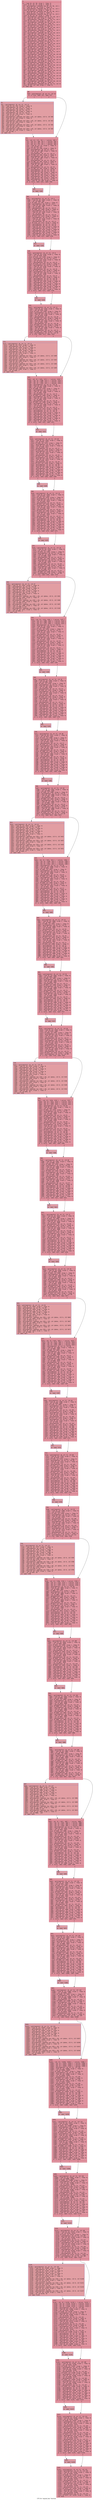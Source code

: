digraph "CFG for 'expand_key' function" {
	label="CFG for 'expand_key' function";

	Node0x1d391370 [shape=record,color="#b70d28ff", style=filled, fillcolor="#b70d2870" fontname="Courier",label="{2:\l|  %3 = load i8, ptr %0, align 1, !tbaa !6\l  store i8 %3, ptr %1, align 1, !tbaa !6\l  %4 = getelementptr inbounds nuw i8, ptr %0, i32 1\l  %5 = load i8, ptr %4, align 1, !tbaa !6\l  %6 = getelementptr inbounds nuw i8, ptr %1, i32 1\l  store i8 %5, ptr %6, align 1, !tbaa !6\l  %7 = getelementptr inbounds nuw i8, ptr %0, i32 2\l  %8 = load i8, ptr %7, align 1, !tbaa !6\l  %9 = getelementptr inbounds nuw i8, ptr %1, i32 2\l  store i8 %8, ptr %9, align 1, !tbaa !6\l  %10 = getelementptr inbounds nuw i8, ptr %0, i32 3\l  %11 = load i8, ptr %10, align 1, !tbaa !6\l  %12 = getelementptr inbounds nuw i8, ptr %1, i32 3\l  store i8 %11, ptr %12, align 1, !tbaa !6\l  %13 = getelementptr inbounds nuw i8, ptr %0, i32 4\l  %14 = load i8, ptr %13, align 1, !tbaa !6\l  %15 = getelementptr inbounds nuw i8, ptr %1, i32 4\l  store i8 %14, ptr %15, align 1, !tbaa !6\l  %16 = getelementptr inbounds nuw i8, ptr %0, i32 5\l  %17 = load i8, ptr %16, align 1, !tbaa !6\l  %18 = getelementptr inbounds nuw i8, ptr %1, i32 5\l  store i8 %17, ptr %18, align 1, !tbaa !6\l  %19 = getelementptr inbounds nuw i8, ptr %0, i32 6\l  %20 = load i8, ptr %19, align 1, !tbaa !6\l  %21 = getelementptr inbounds nuw i8, ptr %1, i32 6\l  store i8 %20, ptr %21, align 1, !tbaa !6\l  %22 = getelementptr inbounds nuw i8, ptr %0, i32 7\l  %23 = load i8, ptr %22, align 1, !tbaa !6\l  %24 = getelementptr inbounds nuw i8, ptr %1, i32 7\l  store i8 %23, ptr %24, align 1, !tbaa !6\l  %25 = getelementptr inbounds nuw i8, ptr %0, i32 8\l  %26 = load i8, ptr %25, align 1, !tbaa !6\l  %27 = getelementptr inbounds nuw i8, ptr %1, i32 8\l  store i8 %26, ptr %27, align 1, !tbaa !6\l  %28 = getelementptr inbounds nuw i8, ptr %0, i32 9\l  %29 = load i8, ptr %28, align 1, !tbaa !6\l  %30 = getelementptr inbounds nuw i8, ptr %1, i32 9\l  store i8 %29, ptr %30, align 1, !tbaa !6\l  %31 = getelementptr inbounds nuw i8, ptr %0, i32 10\l  %32 = load i8, ptr %31, align 1, !tbaa !6\l  %33 = getelementptr inbounds nuw i8, ptr %1, i32 10\l  store i8 %32, ptr %33, align 1, !tbaa !6\l  %34 = getelementptr inbounds nuw i8, ptr %0, i32 11\l  %35 = load i8, ptr %34, align 1, !tbaa !6\l  %36 = getelementptr inbounds nuw i8, ptr %1, i32 11\l  store i8 %35, ptr %36, align 1, !tbaa !6\l  %37 = getelementptr inbounds nuw i8, ptr %0, i32 12\l  %38 = load i8, ptr %37, align 1, !tbaa !6\l  %39 = getelementptr inbounds nuw i8, ptr %1, i32 12\l  store i8 %38, ptr %39, align 1, !tbaa !6\l  %40 = getelementptr inbounds nuw i8, ptr %0, i32 13\l  %41 = load i8, ptr %40, align 1, !tbaa !6\l  %42 = getelementptr inbounds nuw i8, ptr %1, i32 13\l  store i8 %41, ptr %42, align 1, !tbaa !6\l  %43 = getelementptr inbounds nuw i8, ptr %0, i32 14\l  %44 = load i8, ptr %43, align 1, !tbaa !6\l  %45 = getelementptr inbounds nuw i8, ptr %1, i32 14\l  store i8 %44, ptr %45, align 1, !tbaa !6\l  %46 = getelementptr inbounds nuw i8, ptr %0, i32 15\l  %47 = load i8, ptr %46, align 1, !tbaa !6\l  %48 = getelementptr inbounds nuw i8, ptr %1, i32 15\l  store i8 %47, ptr %48, align 1, !tbaa !6\l  br label %49\l}"];
	Node0x1d391370 -> Node0x1d395ef0;
	Node0x1d395ef0 [shape=record,color="#b70d28ff", style=filled, fillcolor="#b70d2870" fontname="Courier",label="{49:\l|  %50 = getelementptr i8, ptr %1, i32 16\l  br i1 true, label %51, label %73\l|{<s0>T|<s1>F}}"];
	Node0x1d395ef0:s0 -> Node0x1d396100;
	Node0x1d395ef0:s1 -> Node0x1d396160;
	Node0x1d396100 [shape=record,color="#3d50c3ff", style=filled, fillcolor="#be242e70" fontname="Courier",label="{51:\l|  %52 = getelementptr i8, ptr %1, i32 15\l  %53 = load i8, ptr %52, align 1, !tbaa !6\l  %54 = getelementptr i8, ptr %1, i32 14\l  %55 = load i8, ptr %54, align 1, !tbaa !6\l  %56 = getelementptr i8, ptr %1, i32 13\l  %57 = load i8, ptr %56, align 1, !tbaa !6\l  %58 = getelementptr i8, ptr %1, i32 12\l  %59 = load i8, ptr %58, align 1, !tbaa !6\l  %60 = zext i8 %57 to i32\l  %61 = getelementptr inbounds nuw [256 x i8], ptr @sbox, i32 0, i32 %60\l  %62 = load i8, ptr %61, align 1, !tbaa !6\l  %63 = zext i8 %55 to i32\l  %64 = getelementptr inbounds nuw [256 x i8], ptr @sbox, i32 0, i32 %63\l  %65 = load i8, ptr %64, align 1, !tbaa !6\l  %66 = zext i8 %53 to i32\l  %67 = getelementptr inbounds nuw [256 x i8], ptr @sbox, i32 0, i32 %66\l  %68 = load i8, ptr %67, align 1, !tbaa !6\l  %69 = zext i8 %59 to i32\l  %70 = getelementptr inbounds nuw [256 x i8], ptr @sbox, i32 0, i32 %69\l  %71 = load i8, ptr %70, align 1, !tbaa !6\l  %72 = xor i8 %62, 1\l  br label %73\l}"];
	Node0x1d396100 -> Node0x1d396160;
	Node0x1d396160 [shape=record,color="#b70d28ff", style=filled, fillcolor="#b70d2870" fontname="Courier",label="{73:\l|  %74 = phi i8 [ %71, %51 ], [ poison, %49 ]\l  %75 = phi i8 [ %68, %51 ], [ poison, %49 ]\l  %76 = phi i8 [ %65, %51 ], [ poison, %49 ]\l  %77 = phi i8 [ %72, %51 ], [ poison, %49 ]\l  %78 = load i8, ptr %1, align 1, !tbaa !6\l  %79 = xor i8 %78, %77\l  store i8 %79, ptr %50, align 1, !tbaa !6\l  %80 = getelementptr i8, ptr %1, i32 1\l  %81 = load i8, ptr %80, align 1, !tbaa !6\l  %82 = xor i8 %81, %76\l  %83 = getelementptr i8, ptr %1, i32 17\l  store i8 %82, ptr %83, align 1, !tbaa !6\l  %84 = getelementptr i8, ptr %1, i32 2\l  %85 = load i8, ptr %84, align 1, !tbaa !6\l  %86 = xor i8 %85, %75\l  %87 = getelementptr i8, ptr %1, i32 18\l  store i8 %86, ptr %87, align 1, !tbaa !6\l  %88 = getelementptr i8, ptr %1, i32 3\l  %89 = load i8, ptr %88, align 1, !tbaa !6\l  %90 = xor i8 %89, %74\l  %91 = getelementptr i8, ptr %1, i32 19\l  store i8 %90, ptr %91, align 1, !tbaa !6\l  %92 = getelementptr i8, ptr %1, i32 20\l  %93 = getelementptr i8, ptr %1, i32 16\l  %94 = load i8, ptr %93, align 1, !tbaa !6\l  %95 = getelementptr i8, ptr %1, i32 17\l  %96 = load i8, ptr %95, align 1, !tbaa !6\l  %97 = getelementptr i8, ptr %1, i32 18\l  %98 = load i8, ptr %97, align 1, !tbaa !6\l  %99 = getelementptr i8, ptr %1, i32 19\l  %100 = load i8, ptr %99, align 1, !tbaa !6\l  br i1 false, label %101, label %102\l|{<s0>T|<s1>F}}"];
	Node0x1d396160:s0 -> Node0x1d3925f0;
	Node0x1d396160:s1 -> Node0x1d395770;
	Node0x1d3925f0 [shape=record,color="#3d50c3ff", style=filled, fillcolor="#be242e70" fontname="Courier",label="{101:\l|  br label %102\l}"];
	Node0x1d3925f0 -> Node0x1d395770;
	Node0x1d395770 [shape=record,color="#b70d28ff", style=filled, fillcolor="#b70d2870" fontname="Courier",label="{102:\l|  %103 = getelementptr i8, ptr %1, i32 4\l  %104 = load i8, ptr %103, align 1, !tbaa !6\l  %105 = xor i8 %104, %94\l  store i8 %105, ptr %92, align 1, !tbaa !6\l  %106 = getelementptr i8, ptr %1, i32 5\l  %107 = load i8, ptr %106, align 1, !tbaa !6\l  %108 = xor i8 %107, %96\l  %109 = getelementptr i8, ptr %1, i32 21\l  store i8 %108, ptr %109, align 1, !tbaa !6\l  %110 = getelementptr i8, ptr %1, i32 6\l  %111 = load i8, ptr %110, align 1, !tbaa !6\l  %112 = xor i8 %111, %98\l  %113 = getelementptr i8, ptr %1, i32 22\l  store i8 %112, ptr %113, align 1, !tbaa !6\l  %114 = getelementptr i8, ptr %1, i32 7\l  %115 = load i8, ptr %114, align 1, !tbaa !6\l  %116 = xor i8 %115, %100\l  %117 = getelementptr i8, ptr %1, i32 23\l  store i8 %116, ptr %117, align 1, !tbaa !6\l  %118 = getelementptr i8, ptr %1, i32 24\l  %119 = getelementptr i8, ptr %1, i32 20\l  %120 = load i8, ptr %119, align 1, !tbaa !6\l  %121 = getelementptr i8, ptr %1, i32 21\l  %122 = load i8, ptr %121, align 1, !tbaa !6\l  %123 = getelementptr i8, ptr %1, i32 22\l  %124 = load i8, ptr %123, align 1, !tbaa !6\l  %125 = getelementptr i8, ptr %1, i32 23\l  %126 = load i8, ptr %125, align 1, !tbaa !6\l  br i1 false, label %127, label %128\l|{<s0>T|<s1>F}}"];
	Node0x1d395770:s0 -> Node0x1d39b150;
	Node0x1d395770:s1 -> Node0x1d39b1b0;
	Node0x1d39b150 [shape=record,color="#3d50c3ff", style=filled, fillcolor="#be242e70" fontname="Courier",label="{127:\l|  br label %128\l}"];
	Node0x1d39b150 -> Node0x1d39b1b0;
	Node0x1d39b1b0 [shape=record,color="#b70d28ff", style=filled, fillcolor="#b70d2870" fontname="Courier",label="{128:\l|  %129 = getelementptr i8, ptr %1, i32 8\l  %130 = load i8, ptr %129, align 1, !tbaa !6\l  %131 = xor i8 %130, %120\l  store i8 %131, ptr %118, align 1, !tbaa !6\l  %132 = getelementptr i8, ptr %1, i32 9\l  %133 = load i8, ptr %132, align 1, !tbaa !6\l  %134 = xor i8 %133, %122\l  %135 = getelementptr i8, ptr %1, i32 25\l  store i8 %134, ptr %135, align 1, !tbaa !6\l  %136 = getelementptr i8, ptr %1, i32 10\l  %137 = load i8, ptr %136, align 1, !tbaa !6\l  %138 = xor i8 %137, %124\l  %139 = getelementptr i8, ptr %1, i32 26\l  store i8 %138, ptr %139, align 1, !tbaa !6\l  %140 = getelementptr i8, ptr %1, i32 11\l  %141 = load i8, ptr %140, align 1, !tbaa !6\l  %142 = xor i8 %141, %126\l  %143 = getelementptr i8, ptr %1, i32 27\l  store i8 %142, ptr %143, align 1, !tbaa !6\l  %144 = getelementptr i8, ptr %1, i32 28\l  %145 = getelementptr i8, ptr %1, i32 24\l  %146 = load i8, ptr %145, align 1, !tbaa !6\l  %147 = getelementptr i8, ptr %1, i32 25\l  %148 = load i8, ptr %147, align 1, !tbaa !6\l  %149 = getelementptr i8, ptr %1, i32 26\l  %150 = load i8, ptr %149, align 1, !tbaa !6\l  %151 = getelementptr i8, ptr %1, i32 27\l  %152 = load i8, ptr %151, align 1, !tbaa !6\l  br i1 false, label %153, label %154\l|{<s0>T|<s1>F}}"];
	Node0x1d39b1b0:s0 -> Node0x1d39c840;
	Node0x1d39b1b0:s1 -> Node0x1d39c8a0;
	Node0x1d39c840 [shape=record,color="#3d50c3ff", style=filled, fillcolor="#be242e70" fontname="Courier",label="{153:\l|  br label %154\l}"];
	Node0x1d39c840 -> Node0x1d39c8a0;
	Node0x1d39c8a0 [shape=record,color="#b70d28ff", style=filled, fillcolor="#b70d2870" fontname="Courier",label="{154:\l|  %155 = getelementptr i8, ptr %1, i32 12\l  %156 = load i8, ptr %155, align 1, !tbaa !6\l  %157 = xor i8 %156, %146\l  store i8 %157, ptr %144, align 1, !tbaa !6\l  %158 = getelementptr i8, ptr %1, i32 13\l  %159 = load i8, ptr %158, align 1, !tbaa !6\l  %160 = xor i8 %159, %148\l  %161 = getelementptr i8, ptr %1, i32 29\l  store i8 %160, ptr %161, align 1, !tbaa !6\l  %162 = getelementptr i8, ptr %1, i32 14\l  %163 = load i8, ptr %162, align 1, !tbaa !6\l  %164 = xor i8 %163, %150\l  %165 = getelementptr i8, ptr %1, i32 30\l  store i8 %164, ptr %165, align 1, !tbaa !6\l  %166 = getelementptr i8, ptr %1, i32 15\l  %167 = load i8, ptr %166, align 1, !tbaa !6\l  %168 = xor i8 %167, %152\l  %169 = getelementptr i8, ptr %1, i32 31\l  store i8 %168, ptr %169, align 1, !tbaa !6\l  %170 = getelementptr i8, ptr %1, i32 32\l  br i1 true, label %171, label %193\l|{<s0>T|<s1>F}}"];
	Node0x1d39c8a0:s0 -> Node0x1d39d6a0;
	Node0x1d39c8a0:s1 -> Node0x1d39d700;
	Node0x1d39d6a0 [shape=record,color="#3d50c3ff", style=filled, fillcolor="#be242e70" fontname="Courier",label="{171:\l|  %172 = getelementptr i8, ptr %1, i32 31\l  %173 = load i8, ptr %172, align 1, !tbaa !6\l  %174 = getelementptr i8, ptr %1, i32 30\l  %175 = load i8, ptr %174, align 1, !tbaa !6\l  %176 = getelementptr i8, ptr %1, i32 29\l  %177 = load i8, ptr %176, align 1, !tbaa !6\l  %178 = getelementptr i8, ptr %1, i32 28\l  %179 = load i8, ptr %178, align 1, !tbaa !6\l  %180 = zext i8 %177 to i32\l  %181 = getelementptr inbounds nuw [256 x i8], ptr @sbox, i32 0, i32 %180\l  %182 = load i8, ptr %181, align 1, !tbaa !6\l  %183 = zext i8 %175 to i32\l  %184 = getelementptr inbounds nuw [256 x i8], ptr @sbox, i32 0, i32 %183\l  %185 = load i8, ptr %184, align 1, !tbaa !6\l  %186 = zext i8 %173 to i32\l  %187 = getelementptr inbounds nuw [256 x i8], ptr @sbox, i32 0, i32 %186\l  %188 = load i8, ptr %187, align 1, !tbaa !6\l  %189 = zext i8 %179 to i32\l  %190 = getelementptr inbounds nuw [256 x i8], ptr @sbox, i32 0, i32 %189\l  %191 = load i8, ptr %190, align 1, !tbaa !6\l  %192 = xor i8 %182, 2\l  br label %193\l}"];
	Node0x1d39d6a0 -> Node0x1d39d700;
	Node0x1d39d700 [shape=record,color="#b70d28ff", style=filled, fillcolor="#b70d2870" fontname="Courier",label="{193:\l|  %194 = phi i8 [ %191, %171 ], [ poison, %154 ]\l  %195 = phi i8 [ %188, %171 ], [ poison, %154 ]\l  %196 = phi i8 [ %185, %171 ], [ poison, %154 ]\l  %197 = phi i8 [ %192, %171 ], [ poison, %154 ]\l  %198 = getelementptr i8, ptr %1, i32 16\l  %199 = load i8, ptr %198, align 1, !tbaa !6\l  %200 = xor i8 %199, %197\l  store i8 %200, ptr %170, align 1, !tbaa !6\l  %201 = getelementptr i8, ptr %1, i32 17\l  %202 = load i8, ptr %201, align 1, !tbaa !6\l  %203 = xor i8 %202, %196\l  %204 = getelementptr i8, ptr %1, i32 33\l  store i8 %203, ptr %204, align 1, !tbaa !6\l  %205 = getelementptr i8, ptr %1, i32 18\l  %206 = load i8, ptr %205, align 1, !tbaa !6\l  %207 = xor i8 %206, %195\l  %208 = getelementptr i8, ptr %1, i32 34\l  store i8 %207, ptr %208, align 1, !tbaa !6\l  %209 = getelementptr i8, ptr %1, i32 19\l  %210 = load i8, ptr %209, align 1, !tbaa !6\l  %211 = xor i8 %210, %194\l  %212 = getelementptr i8, ptr %1, i32 35\l  store i8 %211, ptr %212, align 1, !tbaa !6\l  %213 = getelementptr i8, ptr %1, i32 36\l  %214 = getelementptr i8, ptr %1, i32 32\l  %215 = load i8, ptr %214, align 1, !tbaa !6\l  %216 = getelementptr i8, ptr %1, i32 33\l  %217 = load i8, ptr %216, align 1, !tbaa !6\l  %218 = getelementptr i8, ptr %1, i32 34\l  %219 = load i8, ptr %218, align 1, !tbaa !6\l  %220 = getelementptr i8, ptr %1, i32 35\l  %221 = load i8, ptr %220, align 1, !tbaa !6\l  br i1 false, label %222, label %223\l|{<s0>T|<s1>F}}"];
	Node0x1d39d700:s0 -> Node0x1d398400;
	Node0x1d39d700:s1 -> Node0x1d398460;
	Node0x1d398400 [shape=record,color="#3d50c3ff", style=filled, fillcolor="#be242e70" fontname="Courier",label="{222:\l|  br label %223\l}"];
	Node0x1d398400 -> Node0x1d398460;
	Node0x1d398460 [shape=record,color="#b70d28ff", style=filled, fillcolor="#b70d2870" fontname="Courier",label="{223:\l|  %224 = getelementptr i8, ptr %1, i32 20\l  %225 = load i8, ptr %224, align 1, !tbaa !6\l  %226 = xor i8 %225, %215\l  store i8 %226, ptr %213, align 1, !tbaa !6\l  %227 = getelementptr i8, ptr %1, i32 21\l  %228 = load i8, ptr %227, align 1, !tbaa !6\l  %229 = xor i8 %228, %217\l  %230 = getelementptr i8, ptr %1, i32 37\l  store i8 %229, ptr %230, align 1, !tbaa !6\l  %231 = getelementptr i8, ptr %1, i32 22\l  %232 = load i8, ptr %231, align 1, !tbaa !6\l  %233 = xor i8 %232, %219\l  %234 = getelementptr i8, ptr %1, i32 38\l  store i8 %233, ptr %234, align 1, !tbaa !6\l  %235 = getelementptr i8, ptr %1, i32 23\l  %236 = load i8, ptr %235, align 1, !tbaa !6\l  %237 = xor i8 %236, %221\l  %238 = getelementptr i8, ptr %1, i32 39\l  store i8 %237, ptr %238, align 1, !tbaa !6\l  %239 = getelementptr i8, ptr %1, i32 40\l  %240 = getelementptr i8, ptr %1, i32 36\l  %241 = load i8, ptr %240, align 1, !tbaa !6\l  %242 = getelementptr i8, ptr %1, i32 37\l  %243 = load i8, ptr %242, align 1, !tbaa !6\l  %244 = getelementptr i8, ptr %1, i32 38\l  %245 = load i8, ptr %244, align 1, !tbaa !6\l  %246 = getelementptr i8, ptr %1, i32 39\l  %247 = load i8, ptr %246, align 1, !tbaa !6\l  br i1 false, label %248, label %249\l|{<s0>T|<s1>F}}"];
	Node0x1d398460:s0 -> Node0x1d3996e0;
	Node0x1d398460:s1 -> Node0x1d399740;
	Node0x1d3996e0 [shape=record,color="#3d50c3ff", style=filled, fillcolor="#be242e70" fontname="Courier",label="{248:\l|  br label %249\l}"];
	Node0x1d3996e0 -> Node0x1d399740;
	Node0x1d399740 [shape=record,color="#b70d28ff", style=filled, fillcolor="#b70d2870" fontname="Courier",label="{249:\l|  %250 = getelementptr i8, ptr %1, i32 24\l  %251 = load i8, ptr %250, align 1, !tbaa !6\l  %252 = xor i8 %251, %241\l  store i8 %252, ptr %239, align 1, !tbaa !6\l  %253 = getelementptr i8, ptr %1, i32 25\l  %254 = load i8, ptr %253, align 1, !tbaa !6\l  %255 = xor i8 %254, %243\l  %256 = getelementptr i8, ptr %1, i32 41\l  store i8 %255, ptr %256, align 1, !tbaa !6\l  %257 = getelementptr i8, ptr %1, i32 26\l  %258 = load i8, ptr %257, align 1, !tbaa !6\l  %259 = xor i8 %258, %245\l  %260 = getelementptr i8, ptr %1, i32 42\l  store i8 %259, ptr %260, align 1, !tbaa !6\l  %261 = getelementptr i8, ptr %1, i32 27\l  %262 = load i8, ptr %261, align 1, !tbaa !6\l  %263 = xor i8 %262, %247\l  %264 = getelementptr i8, ptr %1, i32 43\l  store i8 %263, ptr %264, align 1, !tbaa !6\l  %265 = getelementptr i8, ptr %1, i32 44\l  %266 = getelementptr i8, ptr %1, i32 40\l  %267 = load i8, ptr %266, align 1, !tbaa !6\l  %268 = getelementptr i8, ptr %1, i32 41\l  %269 = load i8, ptr %268, align 1, !tbaa !6\l  %270 = getelementptr i8, ptr %1, i32 42\l  %271 = load i8, ptr %270, align 1, !tbaa !6\l  %272 = getelementptr i8, ptr %1, i32 43\l  %273 = load i8, ptr %272, align 1, !tbaa !6\l  br i1 false, label %274, label %275\l|{<s0>T|<s1>F}}"];
	Node0x1d399740:s0 -> Node0x1d3a4e40;
	Node0x1d399740:s1 -> Node0x1d3a4ea0;
	Node0x1d3a4e40 [shape=record,color="#3d50c3ff", style=filled, fillcolor="#be242e70" fontname="Courier",label="{274:\l|  br label %275\l}"];
	Node0x1d3a4e40 -> Node0x1d3a4ea0;
	Node0x1d3a4ea0 [shape=record,color="#b70d28ff", style=filled, fillcolor="#b70d2870" fontname="Courier",label="{275:\l|  %276 = getelementptr i8, ptr %1, i32 28\l  %277 = load i8, ptr %276, align 1, !tbaa !6\l  %278 = xor i8 %277, %267\l  store i8 %278, ptr %265, align 1, !tbaa !6\l  %279 = getelementptr i8, ptr %1, i32 29\l  %280 = load i8, ptr %279, align 1, !tbaa !6\l  %281 = xor i8 %280, %269\l  %282 = getelementptr i8, ptr %1, i32 45\l  store i8 %281, ptr %282, align 1, !tbaa !6\l  %283 = getelementptr i8, ptr %1, i32 30\l  %284 = load i8, ptr %283, align 1, !tbaa !6\l  %285 = xor i8 %284, %271\l  %286 = getelementptr i8, ptr %1, i32 46\l  store i8 %285, ptr %286, align 1, !tbaa !6\l  %287 = getelementptr i8, ptr %1, i32 31\l  %288 = load i8, ptr %287, align 1, !tbaa !6\l  %289 = xor i8 %288, %273\l  %290 = getelementptr i8, ptr %1, i32 47\l  store i8 %289, ptr %290, align 1, !tbaa !6\l  %291 = getelementptr i8, ptr %1, i32 48\l  br i1 true, label %292, label %314\l|{<s0>T|<s1>F}}"];
	Node0x1d3a4ea0:s0 -> Node0x1d392dc0;
	Node0x1d3a4ea0:s1 -> Node0x1d392e20;
	Node0x1d392dc0 [shape=record,color="#3d50c3ff", style=filled, fillcolor="#be242e70" fontname="Courier",label="{292:\l|  %293 = getelementptr i8, ptr %1, i32 47\l  %294 = load i8, ptr %293, align 1, !tbaa !6\l  %295 = getelementptr i8, ptr %1, i32 46\l  %296 = load i8, ptr %295, align 1, !tbaa !6\l  %297 = getelementptr i8, ptr %1, i32 45\l  %298 = load i8, ptr %297, align 1, !tbaa !6\l  %299 = getelementptr i8, ptr %1, i32 44\l  %300 = load i8, ptr %299, align 1, !tbaa !6\l  %301 = zext i8 %298 to i32\l  %302 = getelementptr inbounds nuw [256 x i8], ptr @sbox, i32 0, i32 %301\l  %303 = load i8, ptr %302, align 1, !tbaa !6\l  %304 = zext i8 %296 to i32\l  %305 = getelementptr inbounds nuw [256 x i8], ptr @sbox, i32 0, i32 %304\l  %306 = load i8, ptr %305, align 1, !tbaa !6\l  %307 = zext i8 %294 to i32\l  %308 = getelementptr inbounds nuw [256 x i8], ptr @sbox, i32 0, i32 %307\l  %309 = load i8, ptr %308, align 1, !tbaa !6\l  %310 = zext i8 %300 to i32\l  %311 = getelementptr inbounds nuw [256 x i8], ptr @sbox, i32 0, i32 %310\l  %312 = load i8, ptr %311, align 1, !tbaa !6\l  %313 = xor i8 %303, 4\l  br label %314\l}"];
	Node0x1d392dc0 -> Node0x1d392e20;
	Node0x1d392e20 [shape=record,color="#b70d28ff", style=filled, fillcolor="#b70d2870" fontname="Courier",label="{314:\l|  %315 = phi i8 [ %312, %292 ], [ poison, %275 ]\l  %316 = phi i8 [ %309, %292 ], [ poison, %275 ]\l  %317 = phi i8 [ %306, %292 ], [ poison, %275 ]\l  %318 = phi i8 [ %313, %292 ], [ poison, %275 ]\l  %319 = getelementptr i8, ptr %1, i32 32\l  %320 = load i8, ptr %319, align 1, !tbaa !6\l  %321 = xor i8 %320, %318\l  store i8 %321, ptr %291, align 1, !tbaa !6\l  %322 = getelementptr i8, ptr %1, i32 33\l  %323 = load i8, ptr %322, align 1, !tbaa !6\l  %324 = xor i8 %323, %317\l  %325 = getelementptr i8, ptr %1, i32 49\l  store i8 %324, ptr %325, align 1, !tbaa !6\l  %326 = getelementptr i8, ptr %1, i32 34\l  %327 = load i8, ptr %326, align 1, !tbaa !6\l  %328 = xor i8 %327, %316\l  %329 = getelementptr i8, ptr %1, i32 50\l  store i8 %328, ptr %329, align 1, !tbaa !6\l  %330 = getelementptr i8, ptr %1, i32 35\l  %331 = load i8, ptr %330, align 1, !tbaa !6\l  %332 = xor i8 %331, %315\l  %333 = getelementptr i8, ptr %1, i32 51\l  store i8 %332, ptr %333, align 1, !tbaa !6\l  %334 = getelementptr i8, ptr %1, i32 52\l  %335 = getelementptr i8, ptr %1, i32 48\l  %336 = load i8, ptr %335, align 1, !tbaa !6\l  %337 = getelementptr i8, ptr %1, i32 49\l  %338 = load i8, ptr %337, align 1, !tbaa !6\l  %339 = getelementptr i8, ptr %1, i32 50\l  %340 = load i8, ptr %339, align 1, !tbaa !6\l  %341 = getelementptr i8, ptr %1, i32 51\l  %342 = load i8, ptr %341, align 1, !tbaa !6\l  br i1 false, label %343, label %344\l|{<s0>T|<s1>F}}"];
	Node0x1d392e20:s0 -> Node0x1d3a8ca0;
	Node0x1d392e20:s1 -> Node0x1d3a8d00;
	Node0x1d3a8ca0 [shape=record,color="#3d50c3ff", style=filled, fillcolor="#be242e70" fontname="Courier",label="{343:\l|  br label %344\l}"];
	Node0x1d3a8ca0 -> Node0x1d3a8d00;
	Node0x1d3a8d00 [shape=record,color="#b70d28ff", style=filled, fillcolor="#b70d2870" fontname="Courier",label="{344:\l|  %345 = getelementptr i8, ptr %1, i32 36\l  %346 = load i8, ptr %345, align 1, !tbaa !6\l  %347 = xor i8 %346, %336\l  store i8 %347, ptr %334, align 1, !tbaa !6\l  %348 = getelementptr i8, ptr %1, i32 37\l  %349 = load i8, ptr %348, align 1, !tbaa !6\l  %350 = xor i8 %349, %338\l  %351 = getelementptr i8, ptr %1, i32 53\l  store i8 %350, ptr %351, align 1, !tbaa !6\l  %352 = getelementptr i8, ptr %1, i32 38\l  %353 = load i8, ptr %352, align 1, !tbaa !6\l  %354 = xor i8 %353, %340\l  %355 = getelementptr i8, ptr %1, i32 54\l  store i8 %354, ptr %355, align 1, !tbaa !6\l  %356 = getelementptr i8, ptr %1, i32 39\l  %357 = load i8, ptr %356, align 1, !tbaa !6\l  %358 = xor i8 %357, %342\l  %359 = getelementptr i8, ptr %1, i32 55\l  store i8 %358, ptr %359, align 1, !tbaa !6\l  %360 = getelementptr i8, ptr %1, i32 56\l  %361 = getelementptr i8, ptr %1, i32 52\l  %362 = load i8, ptr %361, align 1, !tbaa !6\l  %363 = getelementptr i8, ptr %1, i32 53\l  %364 = load i8, ptr %363, align 1, !tbaa !6\l  %365 = getelementptr i8, ptr %1, i32 54\l  %366 = load i8, ptr %365, align 1, !tbaa !6\l  %367 = getelementptr i8, ptr %1, i32 55\l  %368 = load i8, ptr %367, align 1, !tbaa !6\l  br i1 false, label %369, label %370\l|{<s0>T|<s1>F}}"];
	Node0x1d3a8d00:s0 -> Node0x1d3a9f80;
	Node0x1d3a8d00:s1 -> Node0x1d3a9fe0;
	Node0x1d3a9f80 [shape=record,color="#3d50c3ff", style=filled, fillcolor="#be242e70" fontname="Courier",label="{369:\l|  br label %370\l}"];
	Node0x1d3a9f80 -> Node0x1d3a9fe0;
	Node0x1d3a9fe0 [shape=record,color="#b70d28ff", style=filled, fillcolor="#b70d2870" fontname="Courier",label="{370:\l|  %371 = getelementptr i8, ptr %1, i32 40\l  %372 = load i8, ptr %371, align 1, !tbaa !6\l  %373 = xor i8 %372, %362\l  store i8 %373, ptr %360, align 1, !tbaa !6\l  %374 = getelementptr i8, ptr %1, i32 41\l  %375 = load i8, ptr %374, align 1, !tbaa !6\l  %376 = xor i8 %375, %364\l  %377 = getelementptr i8, ptr %1, i32 57\l  store i8 %376, ptr %377, align 1, !tbaa !6\l  %378 = getelementptr i8, ptr %1, i32 42\l  %379 = load i8, ptr %378, align 1, !tbaa !6\l  %380 = xor i8 %379, %366\l  %381 = getelementptr i8, ptr %1, i32 58\l  store i8 %380, ptr %381, align 1, !tbaa !6\l  %382 = getelementptr i8, ptr %1, i32 43\l  %383 = load i8, ptr %382, align 1, !tbaa !6\l  %384 = xor i8 %383, %368\l  %385 = getelementptr i8, ptr %1, i32 59\l  store i8 %384, ptr %385, align 1, !tbaa !6\l  %386 = getelementptr i8, ptr %1, i32 60\l  %387 = getelementptr i8, ptr %1, i32 56\l  %388 = load i8, ptr %387, align 1, !tbaa !6\l  %389 = getelementptr i8, ptr %1, i32 57\l  %390 = load i8, ptr %389, align 1, !tbaa !6\l  %391 = getelementptr i8, ptr %1, i32 58\l  %392 = load i8, ptr %391, align 1, !tbaa !6\l  %393 = getelementptr i8, ptr %1, i32 59\l  %394 = load i8, ptr %393, align 1, !tbaa !6\l  br i1 false, label %395, label %396\l|{<s0>T|<s1>F}}"];
	Node0x1d3a9fe0:s0 -> Node0x1d39eaa0;
	Node0x1d3a9fe0:s1 -> Node0x1d39eb00;
	Node0x1d39eaa0 [shape=record,color="#3d50c3ff", style=filled, fillcolor="#be242e70" fontname="Courier",label="{395:\l|  br label %396\l}"];
	Node0x1d39eaa0 -> Node0x1d39eb00;
	Node0x1d39eb00 [shape=record,color="#b70d28ff", style=filled, fillcolor="#b70d2870" fontname="Courier",label="{396:\l|  %397 = getelementptr i8, ptr %1, i32 44\l  %398 = load i8, ptr %397, align 1, !tbaa !6\l  %399 = xor i8 %398, %388\l  store i8 %399, ptr %386, align 1, !tbaa !6\l  %400 = getelementptr i8, ptr %1, i32 45\l  %401 = load i8, ptr %400, align 1, !tbaa !6\l  %402 = xor i8 %401, %390\l  %403 = getelementptr i8, ptr %1, i32 61\l  store i8 %402, ptr %403, align 1, !tbaa !6\l  %404 = getelementptr i8, ptr %1, i32 46\l  %405 = load i8, ptr %404, align 1, !tbaa !6\l  %406 = xor i8 %405, %392\l  %407 = getelementptr i8, ptr %1, i32 62\l  store i8 %406, ptr %407, align 1, !tbaa !6\l  %408 = getelementptr i8, ptr %1, i32 47\l  %409 = load i8, ptr %408, align 1, !tbaa !6\l  %410 = xor i8 %409, %394\l  %411 = getelementptr i8, ptr %1, i32 63\l  store i8 %410, ptr %411, align 1, !tbaa !6\l  %412 = getelementptr i8, ptr %1, i32 64\l  br i1 true, label %413, label %435\l|{<s0>T|<s1>F}}"];
	Node0x1d39eb00:s0 -> Node0x1d39f900;
	Node0x1d39eb00:s1 -> Node0x1d39f960;
	Node0x1d39f900 [shape=record,color="#3d50c3ff", style=filled, fillcolor="#be242e70" fontname="Courier",label="{413:\l|  %414 = getelementptr i8, ptr %1, i32 63\l  %415 = load i8, ptr %414, align 1, !tbaa !6\l  %416 = getelementptr i8, ptr %1, i32 62\l  %417 = load i8, ptr %416, align 1, !tbaa !6\l  %418 = getelementptr i8, ptr %1, i32 61\l  %419 = load i8, ptr %418, align 1, !tbaa !6\l  %420 = getelementptr i8, ptr %1, i32 60\l  %421 = load i8, ptr %420, align 1, !tbaa !6\l  %422 = zext i8 %419 to i32\l  %423 = getelementptr inbounds nuw [256 x i8], ptr @sbox, i32 0, i32 %422\l  %424 = load i8, ptr %423, align 1, !tbaa !6\l  %425 = zext i8 %417 to i32\l  %426 = getelementptr inbounds nuw [256 x i8], ptr @sbox, i32 0, i32 %425\l  %427 = load i8, ptr %426, align 1, !tbaa !6\l  %428 = zext i8 %415 to i32\l  %429 = getelementptr inbounds nuw [256 x i8], ptr @sbox, i32 0, i32 %428\l  %430 = load i8, ptr %429, align 1, !tbaa !6\l  %431 = zext i8 %421 to i32\l  %432 = getelementptr inbounds nuw [256 x i8], ptr @sbox, i32 0, i32 %431\l  %433 = load i8, ptr %432, align 1, !tbaa !6\l  %434 = xor i8 %424, 8\l  br label %435\l}"];
	Node0x1d39f900 -> Node0x1d39f960;
	Node0x1d39f960 [shape=record,color="#b70d28ff", style=filled, fillcolor="#b70d2870" fontname="Courier",label="{435:\l|  %436 = phi i8 [ %433, %413 ], [ poison, %396 ]\l  %437 = phi i8 [ %430, %413 ], [ poison, %396 ]\l  %438 = phi i8 [ %427, %413 ], [ poison, %396 ]\l  %439 = phi i8 [ %434, %413 ], [ poison, %396 ]\l  %440 = getelementptr i8, ptr %1, i32 48\l  %441 = load i8, ptr %440, align 1, !tbaa !6\l  %442 = xor i8 %441, %439\l  store i8 %442, ptr %412, align 1, !tbaa !6\l  %443 = getelementptr i8, ptr %1, i32 49\l  %444 = load i8, ptr %443, align 1, !tbaa !6\l  %445 = xor i8 %444, %438\l  %446 = getelementptr i8, ptr %1, i32 65\l  store i8 %445, ptr %446, align 1, !tbaa !6\l  %447 = getelementptr i8, ptr %1, i32 50\l  %448 = load i8, ptr %447, align 1, !tbaa !6\l  %449 = xor i8 %448, %437\l  %450 = getelementptr i8, ptr %1, i32 66\l  store i8 %449, ptr %450, align 1, !tbaa !6\l  %451 = getelementptr i8, ptr %1, i32 51\l  %452 = load i8, ptr %451, align 1, !tbaa !6\l  %453 = xor i8 %452, %436\l  %454 = getelementptr i8, ptr %1, i32 67\l  store i8 %453, ptr %454, align 1, !tbaa !6\l  %455 = getelementptr i8, ptr %1, i32 68\l  %456 = getelementptr i8, ptr %1, i32 64\l  %457 = load i8, ptr %456, align 1, !tbaa !6\l  %458 = getelementptr i8, ptr %1, i32 65\l  %459 = load i8, ptr %458, align 1, !tbaa !6\l  %460 = getelementptr i8, ptr %1, i32 66\l  %461 = load i8, ptr %460, align 1, !tbaa !6\l  %462 = getelementptr i8, ptr %1, i32 67\l  %463 = load i8, ptr %462, align 1, !tbaa !6\l  br i1 false, label %464, label %465\l|{<s0>T|<s1>F}}"];
	Node0x1d39f960:s0 -> Node0x1d3a1ae0;
	Node0x1d39f960:s1 -> Node0x1d3a1b40;
	Node0x1d3a1ae0 [shape=record,color="#3d50c3ff", style=filled, fillcolor="#be242e70" fontname="Courier",label="{464:\l|  br label %465\l}"];
	Node0x1d3a1ae0 -> Node0x1d3a1b40;
	Node0x1d3a1b40 [shape=record,color="#b70d28ff", style=filled, fillcolor="#b70d2870" fontname="Courier",label="{465:\l|  %466 = getelementptr i8, ptr %1, i32 52\l  %467 = load i8, ptr %466, align 1, !tbaa !6\l  %468 = xor i8 %467, %457\l  store i8 %468, ptr %455, align 1, !tbaa !6\l  %469 = getelementptr i8, ptr %1, i32 53\l  %470 = load i8, ptr %469, align 1, !tbaa !6\l  %471 = xor i8 %470, %459\l  %472 = getelementptr i8, ptr %1, i32 69\l  store i8 %471, ptr %472, align 1, !tbaa !6\l  %473 = getelementptr i8, ptr %1, i32 54\l  %474 = load i8, ptr %473, align 1, !tbaa !6\l  %475 = xor i8 %474, %461\l  %476 = getelementptr i8, ptr %1, i32 70\l  store i8 %475, ptr %476, align 1, !tbaa !6\l  %477 = getelementptr i8, ptr %1, i32 55\l  %478 = load i8, ptr %477, align 1, !tbaa !6\l  %479 = xor i8 %478, %463\l  %480 = getelementptr i8, ptr %1, i32 71\l  store i8 %479, ptr %480, align 1, !tbaa !6\l  %481 = getelementptr i8, ptr %1, i32 72\l  %482 = getelementptr i8, ptr %1, i32 68\l  %483 = load i8, ptr %482, align 1, !tbaa !6\l  %484 = getelementptr i8, ptr %1, i32 69\l  %485 = load i8, ptr %484, align 1, !tbaa !6\l  %486 = getelementptr i8, ptr %1, i32 70\l  %487 = load i8, ptr %486, align 1, !tbaa !6\l  %488 = getelementptr i8, ptr %1, i32 71\l  %489 = load i8, ptr %488, align 1, !tbaa !6\l  br i1 false, label %490, label %491\l|{<s0>T|<s1>F}}"];
	Node0x1d3a1b40:s0 -> Node0x1d3a2dc0;
	Node0x1d3a1b40:s1 -> Node0x1d3a2e20;
	Node0x1d3a2dc0 [shape=record,color="#3d50c3ff", style=filled, fillcolor="#be242e70" fontname="Courier",label="{490:\l|  br label %491\l}"];
	Node0x1d3a2dc0 -> Node0x1d3a2e20;
	Node0x1d3a2e20 [shape=record,color="#b70d28ff", style=filled, fillcolor="#b70d2870" fontname="Courier",label="{491:\l|  %492 = getelementptr i8, ptr %1, i32 56\l  %493 = load i8, ptr %492, align 1, !tbaa !6\l  %494 = xor i8 %493, %483\l  store i8 %494, ptr %481, align 1, !tbaa !6\l  %495 = getelementptr i8, ptr %1, i32 57\l  %496 = load i8, ptr %495, align 1, !tbaa !6\l  %497 = xor i8 %496, %485\l  %498 = getelementptr i8, ptr %1, i32 73\l  store i8 %497, ptr %498, align 1, !tbaa !6\l  %499 = getelementptr i8, ptr %1, i32 58\l  %500 = load i8, ptr %499, align 1, !tbaa !6\l  %501 = xor i8 %500, %487\l  %502 = getelementptr i8, ptr %1, i32 74\l  store i8 %501, ptr %502, align 1, !tbaa !6\l  %503 = getelementptr i8, ptr %1, i32 59\l  %504 = load i8, ptr %503, align 1, !tbaa !6\l  %505 = xor i8 %504, %489\l  %506 = getelementptr i8, ptr %1, i32 75\l  store i8 %505, ptr %506, align 1, !tbaa !6\l  %507 = getelementptr i8, ptr %1, i32 76\l  %508 = getelementptr i8, ptr %1, i32 72\l  %509 = load i8, ptr %508, align 1, !tbaa !6\l  %510 = getelementptr i8, ptr %1, i32 73\l  %511 = load i8, ptr %510, align 1, !tbaa !6\l  %512 = getelementptr i8, ptr %1, i32 74\l  %513 = load i8, ptr %512, align 1, !tbaa !6\l  %514 = getelementptr i8, ptr %1, i32 75\l  %515 = load i8, ptr %514, align 1, !tbaa !6\l  br i1 false, label %516, label %517\l|{<s0>T|<s1>F}}"];
	Node0x1d3a2e20:s0 -> Node0x1d3a40a0;
	Node0x1d3a2e20:s1 -> Node0x1d3a4100;
	Node0x1d3a40a0 [shape=record,color="#3d50c3ff", style=filled, fillcolor="#be242e70" fontname="Courier",label="{516:\l|  br label %517\l}"];
	Node0x1d3a40a0 -> Node0x1d3a4100;
	Node0x1d3a4100 [shape=record,color="#b70d28ff", style=filled, fillcolor="#b70d2870" fontname="Courier",label="{517:\l|  %518 = getelementptr i8, ptr %1, i32 60\l  %519 = load i8, ptr %518, align 1, !tbaa !6\l  %520 = xor i8 %519, %509\l  store i8 %520, ptr %507, align 1, !tbaa !6\l  %521 = getelementptr i8, ptr %1, i32 61\l  %522 = load i8, ptr %521, align 1, !tbaa !6\l  %523 = xor i8 %522, %511\l  %524 = getelementptr i8, ptr %1, i32 77\l  store i8 %523, ptr %524, align 1, !tbaa !6\l  %525 = getelementptr i8, ptr %1, i32 62\l  %526 = load i8, ptr %525, align 1, !tbaa !6\l  %527 = xor i8 %526, %513\l  %528 = getelementptr i8, ptr %1, i32 78\l  store i8 %527, ptr %528, align 1, !tbaa !6\l  %529 = getelementptr i8, ptr %1, i32 63\l  %530 = load i8, ptr %529, align 1, !tbaa !6\l  %531 = xor i8 %530, %515\l  %532 = getelementptr i8, ptr %1, i32 79\l  store i8 %531, ptr %532, align 1, !tbaa !6\l  %533 = getelementptr i8, ptr %1, i32 80\l  br i1 true, label %534, label %556\l|{<s0>T|<s1>F}}"];
	Node0x1d3a4100:s0 -> Node0x1d3b76c0;
	Node0x1d3a4100:s1 -> Node0x1d3b7720;
	Node0x1d3b76c0 [shape=record,color="#3d50c3ff", style=filled, fillcolor="#be242e70" fontname="Courier",label="{534:\l|  %535 = getelementptr i8, ptr %1, i32 79\l  %536 = load i8, ptr %535, align 1, !tbaa !6\l  %537 = getelementptr i8, ptr %1, i32 78\l  %538 = load i8, ptr %537, align 1, !tbaa !6\l  %539 = getelementptr i8, ptr %1, i32 77\l  %540 = load i8, ptr %539, align 1, !tbaa !6\l  %541 = getelementptr i8, ptr %1, i32 76\l  %542 = load i8, ptr %541, align 1, !tbaa !6\l  %543 = zext i8 %540 to i32\l  %544 = getelementptr inbounds nuw [256 x i8], ptr @sbox, i32 0, i32 %543\l  %545 = load i8, ptr %544, align 1, !tbaa !6\l  %546 = zext i8 %538 to i32\l  %547 = getelementptr inbounds nuw [256 x i8], ptr @sbox, i32 0, i32 %546\l  %548 = load i8, ptr %547, align 1, !tbaa !6\l  %549 = zext i8 %536 to i32\l  %550 = getelementptr inbounds nuw [256 x i8], ptr @sbox, i32 0, i32 %549\l  %551 = load i8, ptr %550, align 1, !tbaa !6\l  %552 = zext i8 %542 to i32\l  %553 = getelementptr inbounds nuw [256 x i8], ptr @sbox, i32 0, i32 %552\l  %554 = load i8, ptr %553, align 1, !tbaa !6\l  %555 = xor i8 %545, 16\l  br label %556\l}"];
	Node0x1d3b76c0 -> Node0x1d3b7720;
	Node0x1d3b7720 [shape=record,color="#b70d28ff", style=filled, fillcolor="#b70d2870" fontname="Courier",label="{556:\l|  %557 = phi i8 [ %554, %534 ], [ poison, %517 ]\l  %558 = phi i8 [ %551, %534 ], [ poison, %517 ]\l  %559 = phi i8 [ %548, %534 ], [ poison, %517 ]\l  %560 = phi i8 [ %555, %534 ], [ poison, %517 ]\l  %561 = getelementptr i8, ptr %1, i32 64\l  %562 = load i8, ptr %561, align 1, !tbaa !6\l  %563 = xor i8 %562, %560\l  store i8 %563, ptr %533, align 1, !tbaa !6\l  %564 = getelementptr i8, ptr %1, i32 65\l  %565 = load i8, ptr %564, align 1, !tbaa !6\l  %566 = xor i8 %565, %559\l  %567 = getelementptr i8, ptr %1, i32 81\l  store i8 %566, ptr %567, align 1, !tbaa !6\l  %568 = getelementptr i8, ptr %1, i32 66\l  %569 = load i8, ptr %568, align 1, !tbaa !6\l  %570 = xor i8 %569, %558\l  %571 = getelementptr i8, ptr %1, i32 82\l  store i8 %570, ptr %571, align 1, !tbaa !6\l  %572 = getelementptr i8, ptr %1, i32 67\l  %573 = load i8, ptr %572, align 1, !tbaa !6\l  %574 = xor i8 %573, %557\l  %575 = getelementptr i8, ptr %1, i32 83\l  store i8 %574, ptr %575, align 1, !tbaa !6\l  %576 = getelementptr i8, ptr %1, i32 84\l  %577 = getelementptr i8, ptr %1, i32 80\l  %578 = load i8, ptr %577, align 1, !tbaa !6\l  %579 = getelementptr i8, ptr %1, i32 81\l  %580 = load i8, ptr %579, align 1, !tbaa !6\l  %581 = getelementptr i8, ptr %1, i32 82\l  %582 = load i8, ptr %581, align 1, !tbaa !6\l  %583 = getelementptr i8, ptr %1, i32 83\l  %584 = load i8, ptr %583, align 1, !tbaa !6\l  br i1 false, label %585, label %586\l|{<s0>T|<s1>F}}"];
	Node0x1d3b7720:s0 -> Node0x1d3a5270;
	Node0x1d3b7720:s1 -> Node0x1d3a52d0;
	Node0x1d3a5270 [shape=record,color="#3d50c3ff", style=filled, fillcolor="#be242e70" fontname="Courier",label="{585:\l|  br label %586\l}"];
	Node0x1d3a5270 -> Node0x1d3a52d0;
	Node0x1d3a52d0 [shape=record,color="#b70d28ff", style=filled, fillcolor="#b70d2870" fontname="Courier",label="{586:\l|  %587 = getelementptr i8, ptr %1, i32 68\l  %588 = load i8, ptr %587, align 1, !tbaa !6\l  %589 = xor i8 %588, %578\l  store i8 %589, ptr %576, align 1, !tbaa !6\l  %590 = getelementptr i8, ptr %1, i32 69\l  %591 = load i8, ptr %590, align 1, !tbaa !6\l  %592 = xor i8 %591, %580\l  %593 = getelementptr i8, ptr %1, i32 85\l  store i8 %592, ptr %593, align 1, !tbaa !6\l  %594 = getelementptr i8, ptr %1, i32 70\l  %595 = load i8, ptr %594, align 1, !tbaa !6\l  %596 = xor i8 %595, %582\l  %597 = getelementptr i8, ptr %1, i32 86\l  store i8 %596, ptr %597, align 1, !tbaa !6\l  %598 = getelementptr i8, ptr %1, i32 71\l  %599 = load i8, ptr %598, align 1, !tbaa !6\l  %600 = xor i8 %599, %584\l  %601 = getelementptr i8, ptr %1, i32 87\l  store i8 %600, ptr %601, align 1, !tbaa !6\l  %602 = getelementptr i8, ptr %1, i32 88\l  %603 = getelementptr i8, ptr %1, i32 84\l  %604 = load i8, ptr %603, align 1, !tbaa !6\l  %605 = getelementptr i8, ptr %1, i32 85\l  %606 = load i8, ptr %605, align 1, !tbaa !6\l  %607 = getelementptr i8, ptr %1, i32 86\l  %608 = load i8, ptr %607, align 1, !tbaa !6\l  %609 = getelementptr i8, ptr %1, i32 87\l  %610 = load i8, ptr %609, align 1, !tbaa !6\l  br i1 false, label %611, label %612\l|{<s0>T|<s1>F}}"];
	Node0x1d3a52d0:s0 -> Node0x1d3bb3a0;
	Node0x1d3a52d0:s1 -> Node0x1d3bb400;
	Node0x1d3bb3a0 [shape=record,color="#3d50c3ff", style=filled, fillcolor="#be242e70" fontname="Courier",label="{611:\l|  br label %612\l}"];
	Node0x1d3bb3a0 -> Node0x1d3bb400;
	Node0x1d3bb400 [shape=record,color="#b70d28ff", style=filled, fillcolor="#b70d2870" fontname="Courier",label="{612:\l|  %613 = getelementptr i8, ptr %1, i32 72\l  %614 = load i8, ptr %613, align 1, !tbaa !6\l  %615 = xor i8 %614, %604\l  store i8 %615, ptr %602, align 1, !tbaa !6\l  %616 = getelementptr i8, ptr %1, i32 73\l  %617 = load i8, ptr %616, align 1, !tbaa !6\l  %618 = xor i8 %617, %606\l  %619 = getelementptr i8, ptr %1, i32 89\l  store i8 %618, ptr %619, align 1, !tbaa !6\l  %620 = getelementptr i8, ptr %1, i32 74\l  %621 = load i8, ptr %620, align 1, !tbaa !6\l  %622 = xor i8 %621, %608\l  %623 = getelementptr i8, ptr %1, i32 90\l  store i8 %622, ptr %623, align 1, !tbaa !6\l  %624 = getelementptr i8, ptr %1, i32 75\l  %625 = load i8, ptr %624, align 1, !tbaa !6\l  %626 = xor i8 %625, %610\l  %627 = getelementptr i8, ptr %1, i32 91\l  store i8 %626, ptr %627, align 1, !tbaa !6\l  %628 = getelementptr i8, ptr %1, i32 92\l  %629 = getelementptr i8, ptr %1, i32 88\l  %630 = load i8, ptr %629, align 1, !tbaa !6\l  %631 = getelementptr i8, ptr %1, i32 89\l  %632 = load i8, ptr %631, align 1, !tbaa !6\l  %633 = getelementptr i8, ptr %1, i32 90\l  %634 = load i8, ptr %633, align 1, !tbaa !6\l  %635 = getelementptr i8, ptr %1, i32 91\l  %636 = load i8, ptr %635, align 1, !tbaa !6\l  br i1 false, label %637, label %638\l|{<s0>T|<s1>F}}"];
	Node0x1d3bb400:s0 -> Node0x1d3bc680;
	Node0x1d3bb400:s1 -> Node0x1d3bc6e0;
	Node0x1d3bc680 [shape=record,color="#3d50c3ff", style=filled, fillcolor="#be242e70" fontname="Courier",label="{637:\l|  br label %638\l}"];
	Node0x1d3bc680 -> Node0x1d3bc6e0;
	Node0x1d3bc6e0 [shape=record,color="#b70d28ff", style=filled, fillcolor="#b70d2870" fontname="Courier",label="{638:\l|  %639 = getelementptr i8, ptr %1, i32 76\l  %640 = load i8, ptr %639, align 1, !tbaa !6\l  %641 = xor i8 %640, %630\l  store i8 %641, ptr %628, align 1, !tbaa !6\l  %642 = getelementptr i8, ptr %1, i32 77\l  %643 = load i8, ptr %642, align 1, !tbaa !6\l  %644 = xor i8 %643, %632\l  %645 = getelementptr i8, ptr %1, i32 93\l  store i8 %644, ptr %645, align 1, !tbaa !6\l  %646 = getelementptr i8, ptr %1, i32 78\l  %647 = load i8, ptr %646, align 1, !tbaa !6\l  %648 = xor i8 %647, %634\l  %649 = getelementptr i8, ptr %1, i32 94\l  store i8 %648, ptr %649, align 1, !tbaa !6\l  %650 = getelementptr i8, ptr %1, i32 79\l  %651 = load i8, ptr %650, align 1, !tbaa !6\l  %652 = xor i8 %651, %636\l  %653 = getelementptr i8, ptr %1, i32 95\l  store i8 %652, ptr %653, align 1, !tbaa !6\l  %654 = getelementptr i8, ptr %1, i32 96\l  br i1 true, label %655, label %677\l|{<s0>T|<s1>F}}"];
	Node0x1d3bc6e0:s0 -> Node0x1d3a6c70;
	Node0x1d3bc6e0:s1 -> Node0x1d3a6cd0;
	Node0x1d3a6c70 [shape=record,color="#3d50c3ff", style=filled, fillcolor="#be242e70" fontname="Courier",label="{655:\l|  %656 = getelementptr i8, ptr %1, i32 95\l  %657 = load i8, ptr %656, align 1, !tbaa !6\l  %658 = getelementptr i8, ptr %1, i32 94\l  %659 = load i8, ptr %658, align 1, !tbaa !6\l  %660 = getelementptr i8, ptr %1, i32 93\l  %661 = load i8, ptr %660, align 1, !tbaa !6\l  %662 = getelementptr i8, ptr %1, i32 92\l  %663 = load i8, ptr %662, align 1, !tbaa !6\l  %664 = zext i8 %661 to i32\l  %665 = getelementptr inbounds nuw [256 x i8], ptr @sbox, i32 0, i32 %664\l  %666 = load i8, ptr %665, align 1, !tbaa !6\l  %667 = zext i8 %659 to i32\l  %668 = getelementptr inbounds nuw [256 x i8], ptr @sbox, i32 0, i32 %667\l  %669 = load i8, ptr %668, align 1, !tbaa !6\l  %670 = zext i8 %657 to i32\l  %671 = getelementptr inbounds nuw [256 x i8], ptr @sbox, i32 0, i32 %670\l  %672 = load i8, ptr %671, align 1, !tbaa !6\l  %673 = zext i8 %663 to i32\l  %674 = getelementptr inbounds nuw [256 x i8], ptr @sbox, i32 0, i32 %673\l  %675 = load i8, ptr %674, align 1, !tbaa !6\l  %676 = xor i8 %666, 32\l  br label %677\l}"];
	Node0x1d3a6c70 -> Node0x1d3a6cd0;
	Node0x1d3a6cd0 [shape=record,color="#b70d28ff", style=filled, fillcolor="#b70d2870" fontname="Courier",label="{677:\l|  %678 = phi i8 [ %675, %655 ], [ poison, %638 ]\l  %679 = phi i8 [ %672, %655 ], [ poison, %638 ]\l  %680 = phi i8 [ %669, %655 ], [ poison, %638 ]\l  %681 = phi i8 [ %676, %655 ], [ poison, %638 ]\l  %682 = getelementptr i8, ptr %1, i32 80\l  %683 = load i8, ptr %682, align 1, !tbaa !6\l  %684 = xor i8 %683, %681\l  store i8 %684, ptr %654, align 1, !tbaa !6\l  %685 = getelementptr i8, ptr %1, i32 81\l  %686 = load i8, ptr %685, align 1, !tbaa !6\l  %687 = xor i8 %686, %680\l  %688 = getelementptr i8, ptr %1, i32 97\l  store i8 %687, ptr %688, align 1, !tbaa !6\l  %689 = getelementptr i8, ptr %1, i32 82\l  %690 = load i8, ptr %689, align 1, !tbaa !6\l  %691 = xor i8 %690, %679\l  %692 = getelementptr i8, ptr %1, i32 98\l  store i8 %691, ptr %692, align 1, !tbaa !6\l  %693 = getelementptr i8, ptr %1, i32 83\l  %694 = load i8, ptr %693, align 1, !tbaa !6\l  %695 = xor i8 %694, %678\l  %696 = getelementptr i8, ptr %1, i32 99\l  store i8 %695, ptr %696, align 1, !tbaa !6\l  %697 = getelementptr i8, ptr %1, i32 100\l  %698 = getelementptr i8, ptr %1, i32 96\l  %699 = load i8, ptr %698, align 1, !tbaa !6\l  %700 = getelementptr i8, ptr %1, i32 97\l  %701 = load i8, ptr %700, align 1, !tbaa !6\l  %702 = getelementptr i8, ptr %1, i32 98\l  %703 = load i8, ptr %702, align 1, !tbaa !6\l  %704 = getelementptr i8, ptr %1, i32 99\l  %705 = load i8, ptr %704, align 1, !tbaa !6\l  br i1 false, label %706, label %707\l|{<s0>T|<s1>F}}"];
	Node0x1d3a6cd0:s0 -> Node0x1d3c02c0;
	Node0x1d3a6cd0:s1 -> Node0x1d3c0320;
	Node0x1d3c02c0 [shape=record,color="#3d50c3ff", style=filled, fillcolor="#be242e70" fontname="Courier",label="{706:\l|  br label %707\l}"];
	Node0x1d3c02c0 -> Node0x1d3c0320;
	Node0x1d3c0320 [shape=record,color="#b70d28ff", style=filled, fillcolor="#b70d2870" fontname="Courier",label="{707:\l|  %708 = getelementptr i8, ptr %1, i32 84\l  %709 = load i8, ptr %708, align 1, !tbaa !6\l  %710 = xor i8 %709, %699\l  store i8 %710, ptr %697, align 1, !tbaa !6\l  %711 = getelementptr i8, ptr %1, i32 85\l  %712 = load i8, ptr %711, align 1, !tbaa !6\l  %713 = xor i8 %712, %701\l  %714 = getelementptr i8, ptr %1, i32 101\l  store i8 %713, ptr %714, align 1, !tbaa !6\l  %715 = getelementptr i8, ptr %1, i32 86\l  %716 = load i8, ptr %715, align 1, !tbaa !6\l  %717 = xor i8 %716, %703\l  %718 = getelementptr i8, ptr %1, i32 102\l  store i8 %717, ptr %718, align 1, !tbaa !6\l  %719 = getelementptr i8, ptr %1, i32 87\l  %720 = load i8, ptr %719, align 1, !tbaa !6\l  %721 = xor i8 %720, %705\l  %722 = getelementptr i8, ptr %1, i32 103\l  store i8 %721, ptr %722, align 1, !tbaa !6\l  %723 = getelementptr i8, ptr %1, i32 104\l  %724 = getelementptr i8, ptr %1, i32 100\l  %725 = load i8, ptr %724, align 1, !tbaa !6\l  %726 = getelementptr i8, ptr %1, i32 101\l  %727 = load i8, ptr %726, align 1, !tbaa !6\l  %728 = getelementptr i8, ptr %1, i32 102\l  %729 = load i8, ptr %728, align 1, !tbaa !6\l  %730 = getelementptr i8, ptr %1, i32 103\l  %731 = load i8, ptr %730, align 1, !tbaa !6\l  br i1 false, label %732, label %733\l|{<s0>T|<s1>F}}"];
	Node0x1d3c0320:s0 -> Node0x1d3c15a0;
	Node0x1d3c0320:s1 -> Node0x1d3c1600;
	Node0x1d3c15a0 [shape=record,color="#3d50c3ff", style=filled, fillcolor="#be242e70" fontname="Courier",label="{732:\l|  br label %733\l}"];
	Node0x1d3c15a0 -> Node0x1d3c1600;
	Node0x1d3c1600 [shape=record,color="#b70d28ff", style=filled, fillcolor="#b70d2870" fontname="Courier",label="{733:\l|  %734 = getelementptr i8, ptr %1, i32 88\l  %735 = load i8, ptr %734, align 1, !tbaa !6\l  %736 = xor i8 %735, %725\l  store i8 %736, ptr %723, align 1, !tbaa !6\l  %737 = getelementptr i8, ptr %1, i32 89\l  %738 = load i8, ptr %737, align 1, !tbaa !6\l  %739 = xor i8 %738, %727\l  %740 = getelementptr i8, ptr %1, i32 105\l  store i8 %739, ptr %740, align 1, !tbaa !6\l  %741 = getelementptr i8, ptr %1, i32 90\l  %742 = load i8, ptr %741, align 1, !tbaa !6\l  %743 = xor i8 %742, %729\l  %744 = getelementptr i8, ptr %1, i32 106\l  store i8 %743, ptr %744, align 1, !tbaa !6\l  %745 = getelementptr i8, ptr %1, i32 91\l  %746 = load i8, ptr %745, align 1, !tbaa !6\l  %747 = xor i8 %746, %731\l  %748 = getelementptr i8, ptr %1, i32 107\l  store i8 %747, ptr %748, align 1, !tbaa !6\l  %749 = getelementptr i8, ptr %1, i32 108\l  %750 = getelementptr i8, ptr %1, i32 104\l  %751 = load i8, ptr %750, align 1, !tbaa !6\l  %752 = getelementptr i8, ptr %1, i32 105\l  %753 = load i8, ptr %752, align 1, !tbaa !6\l  %754 = getelementptr i8, ptr %1, i32 106\l  %755 = load i8, ptr %754, align 1, !tbaa !6\l  %756 = getelementptr i8, ptr %1, i32 107\l  %757 = load i8, ptr %756, align 1, !tbaa !6\l  br i1 false, label %758, label %759\l|{<s0>T|<s1>F}}"];
	Node0x1d3c1600:s0 -> Node0x1d3c2880;
	Node0x1d3c1600:s1 -> Node0x1d3c28e0;
	Node0x1d3c2880 [shape=record,color="#3d50c3ff", style=filled, fillcolor="#be242e70" fontname="Courier",label="{758:\l|  br label %759\l}"];
	Node0x1d3c2880 -> Node0x1d3c28e0;
	Node0x1d3c28e0 [shape=record,color="#b70d28ff", style=filled, fillcolor="#b70d2870" fontname="Courier",label="{759:\l|  %760 = getelementptr i8, ptr %1, i32 92\l  %761 = load i8, ptr %760, align 1, !tbaa !6\l  %762 = xor i8 %761, %751\l  store i8 %762, ptr %749, align 1, !tbaa !6\l  %763 = getelementptr i8, ptr %1, i32 93\l  %764 = load i8, ptr %763, align 1, !tbaa !6\l  %765 = xor i8 %764, %753\l  %766 = getelementptr i8, ptr %1, i32 109\l  store i8 %765, ptr %766, align 1, !tbaa !6\l  %767 = getelementptr i8, ptr %1, i32 94\l  %768 = load i8, ptr %767, align 1, !tbaa !6\l  %769 = xor i8 %768, %755\l  %770 = getelementptr i8, ptr %1, i32 110\l  store i8 %769, ptr %770, align 1, !tbaa !6\l  %771 = getelementptr i8, ptr %1, i32 95\l  %772 = load i8, ptr %771, align 1, !tbaa !6\l  %773 = xor i8 %772, %757\l  %774 = getelementptr i8, ptr %1, i32 111\l  store i8 %773, ptr %774, align 1, !tbaa !6\l  %775 = getelementptr i8, ptr %1, i32 112\l  br i1 true, label %776, label %798\l|{<s0>T|<s1>F}}"];
	Node0x1d3c28e0:s0 -> Node0x1d3ab180;
	Node0x1d3c28e0:s1 -> Node0x1d3ab1e0;
	Node0x1d3ab180 [shape=record,color="#3d50c3ff", style=filled, fillcolor="#be242e70" fontname="Courier",label="{776:\l|  %777 = getelementptr i8, ptr %1, i32 111\l  %778 = load i8, ptr %777, align 1, !tbaa !6\l  %779 = getelementptr i8, ptr %1, i32 110\l  %780 = load i8, ptr %779, align 1, !tbaa !6\l  %781 = getelementptr i8, ptr %1, i32 109\l  %782 = load i8, ptr %781, align 1, !tbaa !6\l  %783 = getelementptr i8, ptr %1, i32 108\l  %784 = load i8, ptr %783, align 1, !tbaa !6\l  %785 = zext i8 %782 to i32\l  %786 = getelementptr inbounds nuw [256 x i8], ptr @sbox, i32 0, i32 %785\l  %787 = load i8, ptr %786, align 1, !tbaa !6\l  %788 = zext i8 %780 to i32\l  %789 = getelementptr inbounds nuw [256 x i8], ptr @sbox, i32 0, i32 %788\l  %790 = load i8, ptr %789, align 1, !tbaa !6\l  %791 = zext i8 %778 to i32\l  %792 = getelementptr inbounds nuw [256 x i8], ptr @sbox, i32 0, i32 %791\l  %793 = load i8, ptr %792, align 1, !tbaa !6\l  %794 = zext i8 %784 to i32\l  %795 = getelementptr inbounds nuw [256 x i8], ptr @sbox, i32 0, i32 %794\l  %796 = load i8, ptr %795, align 1, !tbaa !6\l  %797 = xor i8 %787, 64\l  br label %798\l}"];
	Node0x1d3ab180 -> Node0x1d3ab1e0;
	Node0x1d3ab1e0 [shape=record,color="#b70d28ff", style=filled, fillcolor="#b70d2870" fontname="Courier",label="{798:\l|  %799 = phi i8 [ %796, %776 ], [ poison, %759 ]\l  %800 = phi i8 [ %793, %776 ], [ poison, %759 ]\l  %801 = phi i8 [ %790, %776 ], [ poison, %759 ]\l  %802 = phi i8 [ %797, %776 ], [ poison, %759 ]\l  %803 = getelementptr i8, ptr %1, i32 96\l  %804 = load i8, ptr %803, align 1, !tbaa !6\l  %805 = xor i8 %804, %802\l  store i8 %805, ptr %775, align 1, !tbaa !6\l  %806 = getelementptr i8, ptr %1, i32 97\l  %807 = load i8, ptr %806, align 1, !tbaa !6\l  %808 = xor i8 %807, %801\l  %809 = getelementptr i8, ptr %1, i32 113\l  store i8 %808, ptr %809, align 1, !tbaa !6\l  %810 = getelementptr i8, ptr %1, i32 98\l  %811 = load i8, ptr %810, align 1, !tbaa !6\l  %812 = xor i8 %811, %800\l  %813 = getelementptr i8, ptr %1, i32 114\l  store i8 %812, ptr %813, align 1, !tbaa !6\l  %814 = getelementptr i8, ptr %1, i32 99\l  %815 = load i8, ptr %814, align 1, !tbaa !6\l  %816 = xor i8 %815, %799\l  %817 = getelementptr i8, ptr %1, i32 115\l  store i8 %816, ptr %817, align 1, !tbaa !6\l  %818 = getelementptr i8, ptr %1, i32 116\l  %819 = getelementptr i8, ptr %1, i32 112\l  %820 = load i8, ptr %819, align 1, !tbaa !6\l  %821 = getelementptr i8, ptr %1, i32 113\l  %822 = load i8, ptr %821, align 1, !tbaa !6\l  %823 = getelementptr i8, ptr %1, i32 114\l  %824 = load i8, ptr %823, align 1, !tbaa !6\l  %825 = getelementptr i8, ptr %1, i32 115\l  %826 = load i8, ptr %825, align 1, !tbaa !6\l  br i1 false, label %827, label %828\l|{<s0>T|<s1>F}}"];
	Node0x1d3ab1e0:s0 -> Node0x1d3ad360;
	Node0x1d3ab1e0:s1 -> Node0x1d3ad3c0;
	Node0x1d3ad360 [shape=record,color="#3d50c3ff", style=filled, fillcolor="#be242e70" fontname="Courier",label="{827:\l|  br label %828\l}"];
	Node0x1d3ad360 -> Node0x1d3ad3c0;
	Node0x1d3ad3c0 [shape=record,color="#b70d28ff", style=filled, fillcolor="#b70d2870" fontname="Courier",label="{828:\l|  %829 = getelementptr i8, ptr %1, i32 100\l  %830 = load i8, ptr %829, align 1, !tbaa !6\l  %831 = xor i8 %830, %820\l  store i8 %831, ptr %818, align 1, !tbaa !6\l  %832 = getelementptr i8, ptr %1, i32 101\l  %833 = load i8, ptr %832, align 1, !tbaa !6\l  %834 = xor i8 %833, %822\l  %835 = getelementptr i8, ptr %1, i32 117\l  store i8 %834, ptr %835, align 1, !tbaa !6\l  %836 = getelementptr i8, ptr %1, i32 102\l  %837 = load i8, ptr %836, align 1, !tbaa !6\l  %838 = xor i8 %837, %824\l  %839 = getelementptr i8, ptr %1, i32 118\l  store i8 %838, ptr %839, align 1, !tbaa !6\l  %840 = getelementptr i8, ptr %1, i32 103\l  %841 = load i8, ptr %840, align 1, !tbaa !6\l  %842 = xor i8 %841, %826\l  %843 = getelementptr i8, ptr %1, i32 119\l  store i8 %842, ptr %843, align 1, !tbaa !6\l  %844 = getelementptr i8, ptr %1, i32 120\l  %845 = getelementptr i8, ptr %1, i32 116\l  %846 = load i8, ptr %845, align 1, !tbaa !6\l  %847 = getelementptr i8, ptr %1, i32 117\l  %848 = load i8, ptr %847, align 1, !tbaa !6\l  %849 = getelementptr i8, ptr %1, i32 118\l  %850 = load i8, ptr %849, align 1, !tbaa !6\l  %851 = getelementptr i8, ptr %1, i32 119\l  %852 = load i8, ptr %851, align 1, !tbaa !6\l  br i1 false, label %853, label %854\l|{<s0>T|<s1>F}}"];
	Node0x1d3ad3c0:s0 -> Node0x1d3ae640;
	Node0x1d3ad3c0:s1 -> Node0x1d3ae6a0;
	Node0x1d3ae640 [shape=record,color="#3d50c3ff", style=filled, fillcolor="#be242e70" fontname="Courier",label="{853:\l|  br label %854\l}"];
	Node0x1d3ae640 -> Node0x1d3ae6a0;
	Node0x1d3ae6a0 [shape=record,color="#b70d28ff", style=filled, fillcolor="#b70d2870" fontname="Courier",label="{854:\l|  %855 = getelementptr i8, ptr %1, i32 104\l  %856 = load i8, ptr %855, align 1, !tbaa !6\l  %857 = xor i8 %856, %846\l  store i8 %857, ptr %844, align 1, !tbaa !6\l  %858 = getelementptr i8, ptr %1, i32 105\l  %859 = load i8, ptr %858, align 1, !tbaa !6\l  %860 = xor i8 %859, %848\l  %861 = getelementptr i8, ptr %1, i32 121\l  store i8 %860, ptr %861, align 1, !tbaa !6\l  %862 = getelementptr i8, ptr %1, i32 106\l  %863 = load i8, ptr %862, align 1, !tbaa !6\l  %864 = xor i8 %863, %850\l  %865 = getelementptr i8, ptr %1, i32 122\l  store i8 %864, ptr %865, align 1, !tbaa !6\l  %866 = getelementptr i8, ptr %1, i32 107\l  %867 = load i8, ptr %866, align 1, !tbaa !6\l  %868 = xor i8 %867, %852\l  %869 = getelementptr i8, ptr %1, i32 123\l  store i8 %868, ptr %869, align 1, !tbaa !6\l  %870 = getelementptr i8, ptr %1, i32 124\l  %871 = getelementptr i8, ptr %1, i32 120\l  %872 = load i8, ptr %871, align 1, !tbaa !6\l  %873 = getelementptr i8, ptr %1, i32 121\l  %874 = load i8, ptr %873, align 1, !tbaa !6\l  %875 = getelementptr i8, ptr %1, i32 122\l  %876 = load i8, ptr %875, align 1, !tbaa !6\l  %877 = getelementptr i8, ptr %1, i32 123\l  %878 = load i8, ptr %877, align 1, !tbaa !6\l  br i1 false, label %879, label %880\l|{<s0>T|<s1>F}}"];
	Node0x1d3ae6a0:s0 -> Node0x1d3af270;
	Node0x1d3ae6a0:s1 -> Node0x1d3af2d0;
	Node0x1d3af270 [shape=record,color="#3d50c3ff", style=filled, fillcolor="#be242e70" fontname="Courier",label="{879:\l|  br label %880\l}"];
	Node0x1d3af270 -> Node0x1d3af2d0;
	Node0x1d3af2d0 [shape=record,color="#b70d28ff", style=filled, fillcolor="#b70d2870" fontname="Courier",label="{880:\l|  %881 = getelementptr i8, ptr %1, i32 108\l  %882 = load i8, ptr %881, align 1, !tbaa !6\l  %883 = xor i8 %882, %872\l  store i8 %883, ptr %870, align 1, !tbaa !6\l  %884 = getelementptr i8, ptr %1, i32 109\l  %885 = load i8, ptr %884, align 1, !tbaa !6\l  %886 = xor i8 %885, %874\l  %887 = getelementptr i8, ptr %1, i32 125\l  store i8 %886, ptr %887, align 1, !tbaa !6\l  %888 = getelementptr i8, ptr %1, i32 110\l  %889 = load i8, ptr %888, align 1, !tbaa !6\l  %890 = xor i8 %889, %876\l  %891 = getelementptr i8, ptr %1, i32 126\l  store i8 %890, ptr %891, align 1, !tbaa !6\l  %892 = getelementptr i8, ptr %1, i32 111\l  %893 = load i8, ptr %892, align 1, !tbaa !6\l  %894 = xor i8 %893, %878\l  %895 = getelementptr i8, ptr %1, i32 127\l  store i8 %894, ptr %895, align 1, !tbaa !6\l  %896 = getelementptr i8, ptr %1, i32 128\l  br i1 true, label %897, label %919\l|{<s0>T|<s1>F}}"];
	Node0x1d3af2d0:s0 -> Node0x1d3b00d0;
	Node0x1d3af2d0:s1 -> Node0x1d3b0130;
	Node0x1d3b00d0 [shape=record,color="#3d50c3ff", style=filled, fillcolor="#be242e70" fontname="Courier",label="{897:\l|  %898 = getelementptr i8, ptr %1, i32 127\l  %899 = load i8, ptr %898, align 1, !tbaa !6\l  %900 = getelementptr i8, ptr %1, i32 126\l  %901 = load i8, ptr %900, align 1, !tbaa !6\l  %902 = getelementptr i8, ptr %1, i32 125\l  %903 = load i8, ptr %902, align 1, !tbaa !6\l  %904 = getelementptr i8, ptr %1, i32 124\l  %905 = load i8, ptr %904, align 1, !tbaa !6\l  %906 = zext i8 %903 to i32\l  %907 = getelementptr inbounds nuw [256 x i8], ptr @sbox, i32 0, i32 %906\l  %908 = load i8, ptr %907, align 1, !tbaa !6\l  %909 = zext i8 %901 to i32\l  %910 = getelementptr inbounds nuw [256 x i8], ptr @sbox, i32 0, i32 %909\l  %911 = load i8, ptr %910, align 1, !tbaa !6\l  %912 = zext i8 %899 to i32\l  %913 = getelementptr inbounds nuw [256 x i8], ptr @sbox, i32 0, i32 %912\l  %914 = load i8, ptr %913, align 1, !tbaa !6\l  %915 = zext i8 %905 to i32\l  %916 = getelementptr inbounds nuw [256 x i8], ptr @sbox, i32 0, i32 %915\l  %917 = load i8, ptr %916, align 1, !tbaa !6\l  %918 = xor i8 %908, -128\l  br label %919\l}"];
	Node0x1d3b00d0 -> Node0x1d3b0130;
	Node0x1d3b0130 [shape=record,color="#b70d28ff", style=filled, fillcolor="#b70d2870" fontname="Courier",label="{919:\l|  %920 = phi i8 [ %917, %897 ], [ poison, %880 ]\l  %921 = phi i8 [ %914, %897 ], [ poison, %880 ]\l  %922 = phi i8 [ %911, %897 ], [ poison, %880 ]\l  %923 = phi i8 [ %918, %897 ], [ poison, %880 ]\l  %924 = getelementptr i8, ptr %1, i32 112\l  %925 = load i8, ptr %924, align 1, !tbaa !6\l  %926 = xor i8 %925, %923\l  store i8 %926, ptr %896, align 1, !tbaa !6\l  %927 = getelementptr i8, ptr %1, i32 113\l  %928 = load i8, ptr %927, align 1, !tbaa !6\l  %929 = xor i8 %928, %922\l  %930 = getelementptr i8, ptr %1, i32 129\l  store i8 %929, ptr %930, align 1, !tbaa !6\l  %931 = getelementptr i8, ptr %1, i32 114\l  %932 = load i8, ptr %931, align 1, !tbaa !6\l  %933 = xor i8 %932, %921\l  %934 = getelementptr i8, ptr %1, i32 130\l  store i8 %933, ptr %934, align 1, !tbaa !6\l  %935 = getelementptr i8, ptr %1, i32 115\l  %936 = load i8, ptr %935, align 1, !tbaa !6\l  %937 = xor i8 %936, %920\l  %938 = getelementptr i8, ptr %1, i32 131\l  store i8 %937, ptr %938, align 1, !tbaa !6\l  %939 = getelementptr i8, ptr %1, i32 132\l  %940 = getelementptr i8, ptr %1, i32 128\l  %941 = load i8, ptr %940, align 1, !tbaa !6\l  %942 = getelementptr i8, ptr %1, i32 129\l  %943 = load i8, ptr %942, align 1, !tbaa !6\l  %944 = getelementptr i8, ptr %1, i32 130\l  %945 = load i8, ptr %944, align 1, !tbaa !6\l  %946 = getelementptr i8, ptr %1, i32 131\l  %947 = load i8, ptr %946, align 1, !tbaa !6\l  br i1 false, label %948, label %949\l|{<s0>T|<s1>F}}"];
	Node0x1d3b0130:s0 -> Node0x1d3b22b0;
	Node0x1d3b0130:s1 -> Node0x1d3b2310;
	Node0x1d3b22b0 [shape=record,color="#3d50c3ff", style=filled, fillcolor="#be242e70" fontname="Courier",label="{948:\l|  br label %949\l}"];
	Node0x1d3b22b0 -> Node0x1d3b2310;
	Node0x1d3b2310 [shape=record,color="#b70d28ff", style=filled, fillcolor="#b70d2870" fontname="Courier",label="{949:\l|  %950 = getelementptr i8, ptr %1, i32 116\l  %951 = load i8, ptr %950, align 1, !tbaa !6\l  %952 = xor i8 %951, %941\l  store i8 %952, ptr %939, align 1, !tbaa !6\l  %953 = getelementptr i8, ptr %1, i32 117\l  %954 = load i8, ptr %953, align 1, !tbaa !6\l  %955 = xor i8 %954, %943\l  %956 = getelementptr i8, ptr %1, i32 133\l  store i8 %955, ptr %956, align 1, !tbaa !6\l  %957 = getelementptr i8, ptr %1, i32 118\l  %958 = load i8, ptr %957, align 1, !tbaa !6\l  %959 = xor i8 %958, %945\l  %960 = getelementptr i8, ptr %1, i32 134\l  store i8 %959, ptr %960, align 1, !tbaa !6\l  %961 = getelementptr i8, ptr %1, i32 119\l  %962 = load i8, ptr %961, align 1, !tbaa !6\l  %963 = xor i8 %962, %947\l  %964 = getelementptr i8, ptr %1, i32 135\l  store i8 %963, ptr %964, align 1, !tbaa !6\l  %965 = getelementptr i8, ptr %1, i32 136\l  %966 = getelementptr i8, ptr %1, i32 132\l  %967 = load i8, ptr %966, align 1, !tbaa !6\l  %968 = getelementptr i8, ptr %1, i32 133\l  %969 = load i8, ptr %968, align 1, !tbaa !6\l  %970 = getelementptr i8, ptr %1, i32 134\l  %971 = load i8, ptr %970, align 1, !tbaa !6\l  %972 = getelementptr i8, ptr %1, i32 135\l  %973 = load i8, ptr %972, align 1, !tbaa !6\l  br i1 false, label %974, label %975\l|{<s0>T|<s1>F}}"];
	Node0x1d3b2310:s0 -> Node0x1d3b3590;
	Node0x1d3b2310:s1 -> Node0x1d3b35f0;
	Node0x1d3b3590 [shape=record,color="#3d50c3ff", style=filled, fillcolor="#be242e70" fontname="Courier",label="{974:\l|  br label %975\l}"];
	Node0x1d3b3590 -> Node0x1d3b35f0;
	Node0x1d3b35f0 [shape=record,color="#b70d28ff", style=filled, fillcolor="#b70d2870" fontname="Courier",label="{975:\l|  %976 = getelementptr i8, ptr %1, i32 120\l  %977 = load i8, ptr %976, align 1, !tbaa !6\l  %978 = xor i8 %977, %967\l  store i8 %978, ptr %965, align 1, !tbaa !6\l  %979 = getelementptr i8, ptr %1, i32 121\l  %980 = load i8, ptr %979, align 1, !tbaa !6\l  %981 = xor i8 %980, %969\l  %982 = getelementptr i8, ptr %1, i32 137\l  store i8 %981, ptr %982, align 1, !tbaa !6\l  %983 = getelementptr i8, ptr %1, i32 122\l  %984 = load i8, ptr %983, align 1, !tbaa !6\l  %985 = xor i8 %984, %971\l  %986 = getelementptr i8, ptr %1, i32 138\l  store i8 %985, ptr %986, align 1, !tbaa !6\l  %987 = getelementptr i8, ptr %1, i32 123\l  %988 = load i8, ptr %987, align 1, !tbaa !6\l  %989 = xor i8 %988, %973\l  %990 = getelementptr i8, ptr %1, i32 139\l  store i8 %989, ptr %990, align 1, !tbaa !6\l  %991 = getelementptr i8, ptr %1, i32 140\l  %992 = getelementptr i8, ptr %1, i32 136\l  %993 = load i8, ptr %992, align 1, !tbaa !6\l  %994 = getelementptr i8, ptr %1, i32 137\l  %995 = load i8, ptr %994, align 1, !tbaa !6\l  %996 = getelementptr i8, ptr %1, i32 138\l  %997 = load i8, ptr %996, align 1, !tbaa !6\l  %998 = getelementptr i8, ptr %1, i32 139\l  %999 = load i8, ptr %998, align 1, !tbaa !6\l  br i1 false, label %1000, label %1001\l|{<s0>T|<s1>F}}"];
	Node0x1d3b35f0:s0 -> Node0x1d3b4870;
	Node0x1d3b35f0:s1 -> Node0x1d3b48d0;
	Node0x1d3b4870 [shape=record,color="#3d50c3ff", style=filled, fillcolor="#be242e70" fontname="Courier",label="{1000:\l|  br label %1001\l}"];
	Node0x1d3b4870 -> Node0x1d3b48d0;
	Node0x1d3b48d0 [shape=record,color="#b70d28ff", style=filled, fillcolor="#b70d2870" fontname="Courier",label="{1001:\l|  %1002 = getelementptr i8, ptr %1, i32 124\l  %1003 = load i8, ptr %1002, align 1, !tbaa !6\l  %1004 = xor i8 %1003, %993\l  store i8 %1004, ptr %991, align 1, !tbaa !6\l  %1005 = getelementptr i8, ptr %1, i32 125\l  %1006 = load i8, ptr %1005, align 1, !tbaa !6\l  %1007 = xor i8 %1006, %995\l  %1008 = getelementptr i8, ptr %1, i32 141\l  store i8 %1007, ptr %1008, align 1, !tbaa !6\l  %1009 = getelementptr i8, ptr %1, i32 126\l  %1010 = load i8, ptr %1009, align 1, !tbaa !6\l  %1011 = xor i8 %1010, %997\l  %1012 = getelementptr i8, ptr %1, i32 142\l  store i8 %1011, ptr %1012, align 1, !tbaa !6\l  %1013 = getelementptr i8, ptr %1, i32 127\l  %1014 = load i8, ptr %1013, align 1, !tbaa !6\l  %1015 = xor i8 %1014, %999\l  %1016 = getelementptr i8, ptr %1, i32 143\l  store i8 %1015, ptr %1016, align 1, !tbaa !6\l  %1017 = getelementptr i8, ptr %1, i32 144\l  br i1 true, label %1018, label %1040\l|{<s0>T|<s1>F}}"];
	Node0x1d3b48d0:s0 -> Node0x1d3b56d0;
	Node0x1d3b48d0:s1 -> Node0x1d3b5730;
	Node0x1d3b56d0 [shape=record,color="#3d50c3ff", style=filled, fillcolor="#be242e70" fontname="Courier",label="{1018:\l|  %1019 = getelementptr i8, ptr %1, i32 143\l  %1020 = load i8, ptr %1019, align 1, !tbaa !6\l  %1021 = getelementptr i8, ptr %1, i32 142\l  %1022 = load i8, ptr %1021, align 1, !tbaa !6\l  %1023 = getelementptr i8, ptr %1, i32 141\l  %1024 = load i8, ptr %1023, align 1, !tbaa !6\l  %1025 = getelementptr i8, ptr %1, i32 140\l  %1026 = load i8, ptr %1025, align 1, !tbaa !6\l  %1027 = zext i8 %1024 to i32\l  %1028 = getelementptr inbounds nuw [256 x i8], ptr @sbox, i32 0, i32 %1027\l  %1029 = load i8, ptr %1028, align 1, !tbaa !6\l  %1030 = zext i8 %1022 to i32\l  %1031 = getelementptr inbounds nuw [256 x i8], ptr @sbox, i32 0, i32 %1030\l  %1032 = load i8, ptr %1031, align 1, !tbaa !6\l  %1033 = zext i8 %1020 to i32\l  %1034 = getelementptr inbounds nuw [256 x i8], ptr @sbox, i32 0, i32 %1033\l  %1035 = load i8, ptr %1034, align 1, !tbaa !6\l  %1036 = zext i8 %1026 to i32\l  %1037 = getelementptr inbounds nuw [256 x i8], ptr @sbox, i32 0, i32 %1036\l  %1038 = load i8, ptr %1037, align 1, !tbaa !6\l  %1039 = xor i8 %1029, 27\l  br label %1040\l}"];
	Node0x1d3b56d0 -> Node0x1d3b5730;
	Node0x1d3b5730 [shape=record,color="#b70d28ff", style=filled, fillcolor="#b70d2870" fontname="Courier",label="{1040:\l|  %1041 = phi i8 [ %1038, %1018 ], [ poison, %1001 ]\l  %1042 = phi i8 [ %1035, %1018 ], [ poison, %1001 ]\l  %1043 = phi i8 [ %1032, %1018 ], [ poison, %1001 ]\l  %1044 = phi i8 [ %1039, %1018 ], [ poison, %1001 ]\l  %1045 = getelementptr i8, ptr %1, i32 128\l  %1046 = load i8, ptr %1045, align 1, !tbaa !6\l  %1047 = xor i8 %1046, %1044\l  store i8 %1047, ptr %1017, align 1, !tbaa !6\l  %1048 = getelementptr i8, ptr %1, i32 129\l  %1049 = load i8, ptr %1048, align 1, !tbaa !6\l  %1050 = xor i8 %1049, %1043\l  %1051 = getelementptr i8, ptr %1, i32 145\l  store i8 %1050, ptr %1051, align 1, !tbaa !6\l  %1052 = getelementptr i8, ptr %1, i32 130\l  %1053 = load i8, ptr %1052, align 1, !tbaa !6\l  %1054 = xor i8 %1053, %1042\l  %1055 = getelementptr i8, ptr %1, i32 146\l  store i8 %1054, ptr %1055, align 1, !tbaa !6\l  %1056 = getelementptr i8, ptr %1, i32 131\l  %1057 = load i8, ptr %1056, align 1, !tbaa !6\l  %1058 = xor i8 %1057, %1041\l  %1059 = getelementptr i8, ptr %1, i32 147\l  store i8 %1058, ptr %1059, align 1, !tbaa !6\l  %1060 = getelementptr i8, ptr %1, i32 148\l  %1061 = getelementptr i8, ptr %1, i32 144\l  %1062 = load i8, ptr %1061, align 1, !tbaa !6\l  %1063 = getelementptr i8, ptr %1, i32 145\l  %1064 = load i8, ptr %1063, align 1, !tbaa !6\l  %1065 = getelementptr i8, ptr %1, i32 146\l  %1066 = load i8, ptr %1065, align 1, !tbaa !6\l  %1067 = getelementptr i8, ptr %1, i32 147\l  %1068 = load i8, ptr %1067, align 1, !tbaa !6\l  br i1 false, label %1069, label %1070\l|{<s0>T|<s1>F}}"];
	Node0x1d3b5730:s0 -> Node0x1d3dc4f0;
	Node0x1d3b5730:s1 -> Node0x1d3dc550;
	Node0x1d3dc4f0 [shape=record,color="#3d50c3ff", style=filled, fillcolor="#be242e70" fontname="Courier",label="{1069:\l|  br label %1070\l}"];
	Node0x1d3dc4f0 -> Node0x1d3dc550;
	Node0x1d3dc550 [shape=record,color="#b70d28ff", style=filled, fillcolor="#b70d2870" fontname="Courier",label="{1070:\l|  %1071 = getelementptr i8, ptr %1, i32 132\l  %1072 = load i8, ptr %1071, align 1, !tbaa !6\l  %1073 = xor i8 %1072, %1062\l  store i8 %1073, ptr %1060, align 1, !tbaa !6\l  %1074 = getelementptr i8, ptr %1, i32 133\l  %1075 = load i8, ptr %1074, align 1, !tbaa !6\l  %1076 = xor i8 %1075, %1064\l  %1077 = getelementptr i8, ptr %1, i32 149\l  store i8 %1076, ptr %1077, align 1, !tbaa !6\l  %1078 = getelementptr i8, ptr %1, i32 134\l  %1079 = load i8, ptr %1078, align 1, !tbaa !6\l  %1080 = xor i8 %1079, %1066\l  %1081 = getelementptr i8, ptr %1, i32 150\l  store i8 %1080, ptr %1081, align 1, !tbaa !6\l  %1082 = getelementptr i8, ptr %1, i32 135\l  %1083 = load i8, ptr %1082, align 1, !tbaa !6\l  %1084 = xor i8 %1083, %1068\l  %1085 = getelementptr i8, ptr %1, i32 151\l  store i8 %1084, ptr %1085, align 1, !tbaa !6\l  %1086 = getelementptr i8, ptr %1, i32 152\l  %1087 = getelementptr i8, ptr %1, i32 148\l  %1088 = load i8, ptr %1087, align 1, !tbaa !6\l  %1089 = getelementptr i8, ptr %1, i32 149\l  %1090 = load i8, ptr %1089, align 1, !tbaa !6\l  %1091 = getelementptr i8, ptr %1, i32 150\l  %1092 = load i8, ptr %1091, align 1, !tbaa !6\l  %1093 = getelementptr i8, ptr %1, i32 151\l  %1094 = load i8, ptr %1093, align 1, !tbaa !6\l  br i1 false, label %1095, label %1096\l|{<s0>T|<s1>F}}"];
	Node0x1d3dc550:s0 -> Node0x1d3dd7d0;
	Node0x1d3dc550:s1 -> Node0x1d3dd830;
	Node0x1d3dd7d0 [shape=record,color="#3d50c3ff", style=filled, fillcolor="#be242e70" fontname="Courier",label="{1095:\l|  br label %1096\l}"];
	Node0x1d3dd7d0 -> Node0x1d3dd830;
	Node0x1d3dd830 [shape=record,color="#b70d28ff", style=filled, fillcolor="#b70d2870" fontname="Courier",label="{1096:\l|  %1097 = getelementptr i8, ptr %1, i32 136\l  %1098 = load i8, ptr %1097, align 1, !tbaa !6\l  %1099 = xor i8 %1098, %1088\l  store i8 %1099, ptr %1086, align 1, !tbaa !6\l  %1100 = getelementptr i8, ptr %1, i32 137\l  %1101 = load i8, ptr %1100, align 1, !tbaa !6\l  %1102 = xor i8 %1101, %1090\l  %1103 = getelementptr i8, ptr %1, i32 153\l  store i8 %1102, ptr %1103, align 1, !tbaa !6\l  %1104 = getelementptr i8, ptr %1, i32 138\l  %1105 = load i8, ptr %1104, align 1, !tbaa !6\l  %1106 = xor i8 %1105, %1092\l  %1107 = getelementptr i8, ptr %1, i32 154\l  store i8 %1106, ptr %1107, align 1, !tbaa !6\l  %1108 = getelementptr i8, ptr %1, i32 139\l  %1109 = load i8, ptr %1108, align 1, !tbaa !6\l  %1110 = xor i8 %1109, %1094\l  %1111 = getelementptr i8, ptr %1, i32 155\l  store i8 %1110, ptr %1111, align 1, !tbaa !6\l  %1112 = getelementptr i8, ptr %1, i32 156\l  %1113 = getelementptr i8, ptr %1, i32 152\l  %1114 = load i8, ptr %1113, align 1, !tbaa !6\l  %1115 = getelementptr i8, ptr %1, i32 153\l  %1116 = load i8, ptr %1115, align 1, !tbaa !6\l  %1117 = getelementptr i8, ptr %1, i32 154\l  %1118 = load i8, ptr %1117, align 1, !tbaa !6\l  %1119 = getelementptr i8, ptr %1, i32 155\l  %1120 = load i8, ptr %1119, align 1, !tbaa !6\l  br i1 false, label %1121, label %1122\l|{<s0>T|<s1>F}}"];
	Node0x1d3dd830:s0 -> Node0x1d3deab0;
	Node0x1d3dd830:s1 -> Node0x1d3deb10;
	Node0x1d3deab0 [shape=record,color="#3d50c3ff", style=filled, fillcolor="#be242e70" fontname="Courier",label="{1121:\l|  br label %1122\l}"];
	Node0x1d3deab0 -> Node0x1d3deb10;
	Node0x1d3deb10 [shape=record,color="#b70d28ff", style=filled, fillcolor="#b70d2870" fontname="Courier",label="{1122:\l|  %1123 = getelementptr i8, ptr %1, i32 140\l  %1124 = load i8, ptr %1123, align 1, !tbaa !6\l  %1125 = xor i8 %1124, %1114\l  store i8 %1125, ptr %1112, align 1, !tbaa !6\l  %1126 = getelementptr i8, ptr %1, i32 141\l  %1127 = load i8, ptr %1126, align 1, !tbaa !6\l  %1128 = xor i8 %1127, %1116\l  %1129 = getelementptr i8, ptr %1, i32 157\l  store i8 %1128, ptr %1129, align 1, !tbaa !6\l  %1130 = getelementptr i8, ptr %1, i32 142\l  %1131 = load i8, ptr %1130, align 1, !tbaa !6\l  %1132 = xor i8 %1131, %1118\l  %1133 = getelementptr i8, ptr %1, i32 158\l  store i8 %1132, ptr %1133, align 1, !tbaa !6\l  %1134 = getelementptr i8, ptr %1, i32 143\l  %1135 = load i8, ptr %1134, align 1, !tbaa !6\l  %1136 = xor i8 %1135, %1120\l  %1137 = getelementptr i8, ptr %1, i32 159\l  store i8 %1136, ptr %1137, align 1, !tbaa !6\l  %1138 = getelementptr i8, ptr %1, i32 160\l  br i1 true, label %1139, label %1161\l|{<s0>T|<s1>F}}"];
	Node0x1d3deb10:s0 -> Node0x1d3df910;
	Node0x1d3deb10:s1 -> Node0x1d3df970;
	Node0x1d3df910 [shape=record,color="#3d50c3ff", style=filled, fillcolor="#be242e70" fontname="Courier",label="{1139:\l|  %1140 = getelementptr i8, ptr %1, i32 159\l  %1141 = load i8, ptr %1140, align 1, !tbaa !6\l  %1142 = getelementptr i8, ptr %1, i32 158\l  %1143 = load i8, ptr %1142, align 1, !tbaa !6\l  %1144 = getelementptr i8, ptr %1, i32 157\l  %1145 = load i8, ptr %1144, align 1, !tbaa !6\l  %1146 = getelementptr i8, ptr %1, i32 156\l  %1147 = load i8, ptr %1146, align 1, !tbaa !6\l  %1148 = zext i8 %1145 to i32\l  %1149 = getelementptr inbounds nuw [256 x i8], ptr @sbox, i32 0, i32 %1148\l  %1150 = load i8, ptr %1149, align 1, !tbaa !6\l  %1151 = zext i8 %1143 to i32\l  %1152 = getelementptr inbounds nuw [256 x i8], ptr @sbox, i32 0, i32 %1151\l  %1153 = load i8, ptr %1152, align 1, !tbaa !6\l  %1154 = zext i8 %1141 to i32\l  %1155 = getelementptr inbounds nuw [256 x i8], ptr @sbox, i32 0, i32 %1154\l  %1156 = load i8, ptr %1155, align 1, !tbaa !6\l  %1157 = zext i8 %1147 to i32\l  %1158 = getelementptr inbounds nuw [256 x i8], ptr @sbox, i32 0, i32 %1157\l  %1159 = load i8, ptr %1158, align 1, !tbaa !6\l  %1160 = xor i8 %1150, 54\l  br label %1161\l}"];
	Node0x1d3df910 -> Node0x1d3df970;
	Node0x1d3df970 [shape=record,color="#b70d28ff", style=filled, fillcolor="#b70d2870" fontname="Courier",label="{1161:\l|  %1162 = phi i8 [ %1159, %1139 ], [ poison, %1122 ]\l  %1163 = phi i8 [ %1156, %1139 ], [ poison, %1122 ]\l  %1164 = phi i8 [ %1153, %1139 ], [ poison, %1122 ]\l  %1165 = phi i8 [ %1160, %1139 ], [ poison, %1122 ]\l  %1166 = getelementptr i8, ptr %1, i32 144\l  %1167 = load i8, ptr %1166, align 1, !tbaa !6\l  %1168 = xor i8 %1167, %1165\l  store i8 %1168, ptr %1138, align 1, !tbaa !6\l  %1169 = getelementptr i8, ptr %1, i32 145\l  %1170 = load i8, ptr %1169, align 1, !tbaa !6\l  %1171 = xor i8 %1170, %1164\l  %1172 = getelementptr i8, ptr %1, i32 161\l  store i8 %1171, ptr %1172, align 1, !tbaa !6\l  %1173 = getelementptr i8, ptr %1, i32 146\l  %1174 = load i8, ptr %1173, align 1, !tbaa !6\l  %1175 = xor i8 %1174, %1163\l  %1176 = getelementptr i8, ptr %1, i32 162\l  store i8 %1175, ptr %1176, align 1, !tbaa !6\l  %1177 = getelementptr i8, ptr %1, i32 147\l  %1178 = load i8, ptr %1177, align 1, !tbaa !6\l  %1179 = xor i8 %1178, %1162\l  %1180 = getelementptr i8, ptr %1, i32 163\l  store i8 %1179, ptr %1180, align 1, !tbaa !6\l  %1181 = getelementptr i8, ptr %1, i32 164\l  %1182 = getelementptr i8, ptr %1, i32 160\l  %1183 = load i8, ptr %1182, align 1, !tbaa !6\l  %1184 = getelementptr i8, ptr %1, i32 161\l  %1185 = load i8, ptr %1184, align 1, !tbaa !6\l  %1186 = getelementptr i8, ptr %1, i32 162\l  %1187 = load i8, ptr %1186, align 1, !tbaa !6\l  %1188 = getelementptr i8, ptr %1, i32 163\l  %1189 = load i8, ptr %1188, align 1, !tbaa !6\l  br i1 false, label %1190, label %1191\l|{<s0>T|<s1>F}}"];
	Node0x1d3df970:s0 -> Node0x1d3b98a0;
	Node0x1d3df970:s1 -> Node0x1d3b9900;
	Node0x1d3b98a0 [shape=record,color="#3d50c3ff", style=filled, fillcolor="#be242e70" fontname="Courier",label="{1190:\l|  br label %1191\l}"];
	Node0x1d3b98a0 -> Node0x1d3b9900;
	Node0x1d3b9900 [shape=record,color="#b70d28ff", style=filled, fillcolor="#b70d2870" fontname="Courier",label="{1191:\l|  %1192 = getelementptr i8, ptr %1, i32 148\l  %1193 = load i8, ptr %1192, align 1, !tbaa !6\l  %1194 = xor i8 %1193, %1183\l  store i8 %1194, ptr %1181, align 1, !tbaa !6\l  %1195 = getelementptr i8, ptr %1, i32 149\l  %1196 = load i8, ptr %1195, align 1, !tbaa !6\l  %1197 = xor i8 %1196, %1185\l  %1198 = getelementptr i8, ptr %1, i32 165\l  store i8 %1197, ptr %1198, align 1, !tbaa !6\l  %1199 = getelementptr i8, ptr %1, i32 150\l  %1200 = load i8, ptr %1199, align 1, !tbaa !6\l  %1201 = xor i8 %1200, %1187\l  %1202 = getelementptr i8, ptr %1, i32 166\l  store i8 %1201, ptr %1202, align 1, !tbaa !6\l  %1203 = getelementptr i8, ptr %1, i32 151\l  %1204 = load i8, ptr %1203, align 1, !tbaa !6\l  %1205 = xor i8 %1204, %1189\l  %1206 = getelementptr i8, ptr %1, i32 167\l  store i8 %1205, ptr %1206, align 1, !tbaa !6\l  %1207 = getelementptr i8, ptr %1, i32 168\l  %1208 = getelementptr i8, ptr %1, i32 164\l  %1209 = load i8, ptr %1208, align 1, !tbaa !6\l  %1210 = getelementptr i8, ptr %1, i32 165\l  %1211 = load i8, ptr %1210, align 1, !tbaa !6\l  %1212 = getelementptr i8, ptr %1, i32 166\l  %1213 = load i8, ptr %1212, align 1, !tbaa !6\l  %1214 = getelementptr i8, ptr %1, i32 167\l  %1215 = load i8, ptr %1214, align 1, !tbaa !6\l  br i1 false, label %1216, label %1217\l|{<s0>T|<s1>F}}"];
	Node0x1d3b9900:s0 -> Node0x1d3e3e30;
	Node0x1d3b9900:s1 -> Node0x1d3e3e90;
	Node0x1d3e3e30 [shape=record,color="#3d50c3ff", style=filled, fillcolor="#be242e70" fontname="Courier",label="{1216:\l|  br label %1217\l}"];
	Node0x1d3e3e30 -> Node0x1d3e3e90;
	Node0x1d3e3e90 [shape=record,color="#b70d28ff", style=filled, fillcolor="#b70d2870" fontname="Courier",label="{1217:\l|  %1218 = getelementptr i8, ptr %1, i32 152\l  %1219 = load i8, ptr %1218, align 1, !tbaa !6\l  %1220 = xor i8 %1219, %1209\l  store i8 %1220, ptr %1207, align 1, !tbaa !6\l  %1221 = getelementptr i8, ptr %1, i32 153\l  %1222 = load i8, ptr %1221, align 1, !tbaa !6\l  %1223 = xor i8 %1222, %1211\l  %1224 = getelementptr i8, ptr %1, i32 169\l  store i8 %1223, ptr %1224, align 1, !tbaa !6\l  %1225 = getelementptr i8, ptr %1, i32 154\l  %1226 = load i8, ptr %1225, align 1, !tbaa !6\l  %1227 = xor i8 %1226, %1213\l  %1228 = getelementptr i8, ptr %1, i32 170\l  store i8 %1227, ptr %1228, align 1, !tbaa !6\l  %1229 = getelementptr i8, ptr %1, i32 155\l  %1230 = load i8, ptr %1229, align 1, !tbaa !6\l  %1231 = xor i8 %1230, %1215\l  %1232 = getelementptr i8, ptr %1, i32 171\l  store i8 %1231, ptr %1232, align 1, !tbaa !6\l  %1233 = getelementptr i8, ptr %1, i32 168\l  %1234 = load i8, ptr %1233, align 1, !tbaa !6\l  %1235 = getelementptr i8, ptr %1, i32 169\l  %1236 = load i8, ptr %1235, align 1, !tbaa !6\l  %1237 = getelementptr i8, ptr %1, i32 170\l  %1238 = load i8, ptr %1237, align 1, !tbaa !6\l  %1239 = getelementptr i8, ptr %1, i32 171\l  %1240 = load i8, ptr %1239, align 1, !tbaa !6\l  br i1 false, label %1241, label %1242\l|{<s0>T|<s1>F}}"];
	Node0x1d3e3e90:s0 -> Node0x1d3e5040;
	Node0x1d3e3e90:s1 -> Node0x1d3e50a0;
	Node0x1d3e5040 [shape=record,color="#3d50c3ff", style=filled, fillcolor="#be242e70" fontname="Courier",label="{1241:\l|  br label %1242\l}"];
	Node0x1d3e5040 -> Node0x1d3e50a0;
	Node0x1d3e50a0 [shape=record,color="#b70d28ff", style=filled, fillcolor="#b70d2870" fontname="Courier",label="{1242:\l|  %1243 = getelementptr i8, ptr %1, i32 172\l  %1244 = getelementptr i8, ptr %1, i32 156\l  %1245 = load i8, ptr %1244, align 1, !tbaa !6\l  %1246 = xor i8 %1245, %1234\l  store i8 %1246, ptr %1243, align 1, !tbaa !6\l  %1247 = getelementptr i8, ptr %1, i32 157\l  %1248 = load i8, ptr %1247, align 1, !tbaa !6\l  %1249 = xor i8 %1248, %1236\l  %1250 = getelementptr i8, ptr %1, i32 173\l  store i8 %1249, ptr %1250, align 1, !tbaa !6\l  %1251 = getelementptr i8, ptr %1, i32 158\l  %1252 = load i8, ptr %1251, align 1, !tbaa !6\l  %1253 = xor i8 %1252, %1238\l  %1254 = getelementptr i8, ptr %1, i32 174\l  store i8 %1253, ptr %1254, align 1, !tbaa !6\l  %1255 = getelementptr i8, ptr %1, i32 159\l  %1256 = load i8, ptr %1255, align 1, !tbaa !6\l  %1257 = xor i8 %1256, %1240\l  %1258 = getelementptr i8, ptr %1, i32 175\l  store i8 %1257, ptr %1258, align 1, !tbaa !6\l  ret void\l}"];
}
